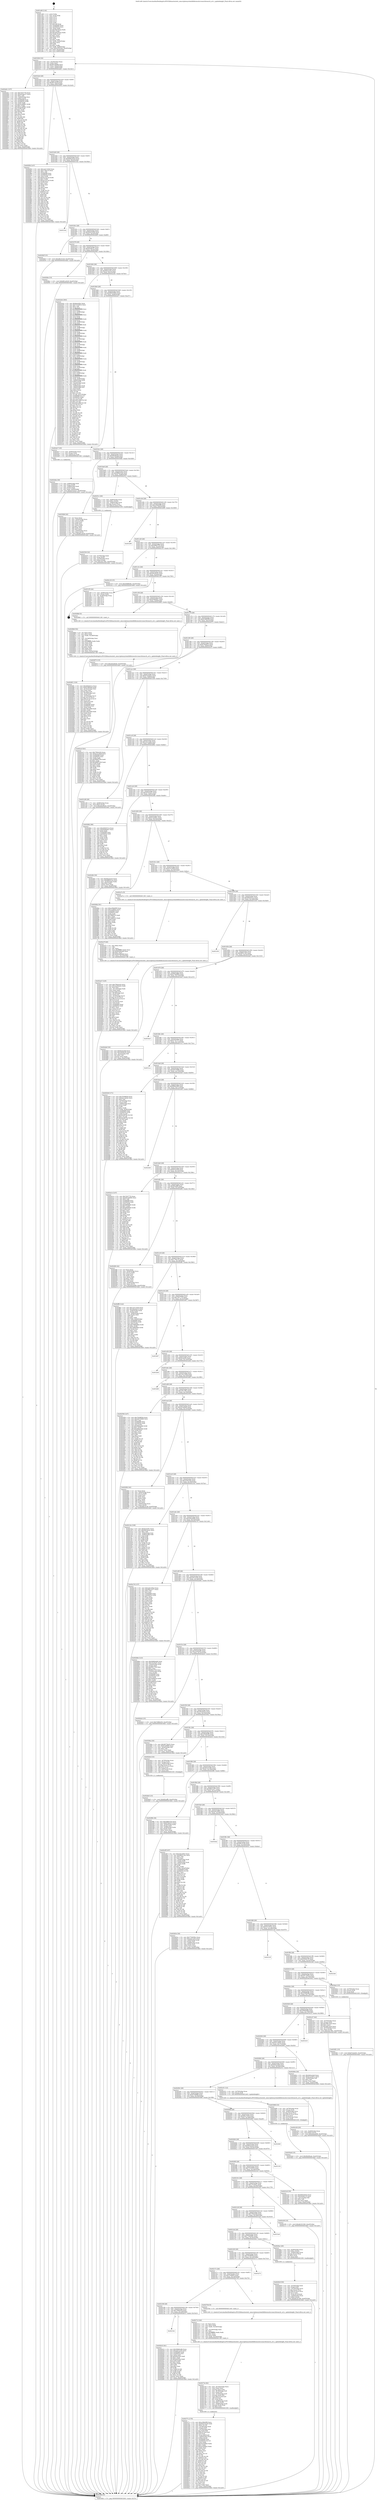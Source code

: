digraph "0x401a90" {
  label = "0x401a90 (/mnt/c/Users/mathe/Desktop/tcc/POCII/binaries/extr_emscriptensystemliblibcmuslsrcsearchtsearch_avl.c_updateheight_Final-ollvm.out::main(0))"
  labelloc = "t"
  node[shape=record]

  Entry [label="",width=0.3,height=0.3,shape=circle,fillcolor=black,style=filled]
  "0x401b04" [label="{
     0x401b04 [32]\l
     | [instrs]\l
     &nbsp;&nbsp;0x401b04 \<+6\>: mov -0xa0(%rbp),%eax\l
     &nbsp;&nbsp;0x401b0a \<+2\>: mov %eax,%ecx\l
     &nbsp;&nbsp;0x401b0c \<+6\>: sub $0x801d0990,%ecx\l
     &nbsp;&nbsp;0x401b12 \<+6\>: mov %eax,-0xb4(%rbp)\l
     &nbsp;&nbsp;0x401b18 \<+6\>: mov %ecx,-0xb8(%rbp)\l
     &nbsp;&nbsp;0x401b1e \<+6\>: je 0000000000402eb1 \<main+0x1421\>\l
  }"]
  "0x402eb1" [label="{
     0x402eb1 [157]\l
     | [instrs]\l
     &nbsp;&nbsp;0x402eb1 \<+5\>: mov $0x7d27776,%eax\l
     &nbsp;&nbsp;0x402eb6 \<+5\>: mov $0x93c6fc37,%ecx\l
     &nbsp;&nbsp;0x402ebb \<+2\>: mov $0x1,%dl\l
     &nbsp;&nbsp;0x402ebd \<+4\>: mov -0x40(%rbp),%rsi\l
     &nbsp;&nbsp;0x402ec1 \<+6\>: movl $0x0,(%rsi)\l
     &nbsp;&nbsp;0x402ec7 \<+7\>: mov 0x406068,%edi\l
     &nbsp;&nbsp;0x402ece \<+8\>: mov 0x406054,%r8d\l
     &nbsp;&nbsp;0x402ed6 \<+3\>: mov %edi,%r9d\l
     &nbsp;&nbsp;0x402ed9 \<+7\>: sub $0x2cadf981,%r9d\l
     &nbsp;&nbsp;0x402ee0 \<+4\>: sub $0x1,%r9d\l
     &nbsp;&nbsp;0x402ee4 \<+7\>: add $0x2cadf981,%r9d\l
     &nbsp;&nbsp;0x402eeb \<+4\>: imul %r9d,%edi\l
     &nbsp;&nbsp;0x402eef \<+3\>: and $0x1,%edi\l
     &nbsp;&nbsp;0x402ef2 \<+3\>: cmp $0x0,%edi\l
     &nbsp;&nbsp;0x402ef5 \<+4\>: sete %r10b\l
     &nbsp;&nbsp;0x402ef9 \<+4\>: cmp $0xa,%r8d\l
     &nbsp;&nbsp;0x402efd \<+4\>: setl %r11b\l
     &nbsp;&nbsp;0x402f01 \<+3\>: mov %r10b,%bl\l
     &nbsp;&nbsp;0x402f04 \<+3\>: xor $0xff,%bl\l
     &nbsp;&nbsp;0x402f07 \<+3\>: mov %r11b,%r14b\l
     &nbsp;&nbsp;0x402f0a \<+4\>: xor $0xff,%r14b\l
     &nbsp;&nbsp;0x402f0e \<+3\>: xor $0x0,%dl\l
     &nbsp;&nbsp;0x402f11 \<+3\>: mov %bl,%r15b\l
     &nbsp;&nbsp;0x402f14 \<+4\>: and $0x0,%r15b\l
     &nbsp;&nbsp;0x402f18 \<+3\>: and %dl,%r10b\l
     &nbsp;&nbsp;0x402f1b \<+3\>: mov %r14b,%r12b\l
     &nbsp;&nbsp;0x402f1e \<+4\>: and $0x0,%r12b\l
     &nbsp;&nbsp;0x402f22 \<+3\>: and %dl,%r11b\l
     &nbsp;&nbsp;0x402f25 \<+3\>: or %r10b,%r15b\l
     &nbsp;&nbsp;0x402f28 \<+3\>: or %r11b,%r12b\l
     &nbsp;&nbsp;0x402f2b \<+3\>: xor %r12b,%r15b\l
     &nbsp;&nbsp;0x402f2e \<+3\>: or %r14b,%bl\l
     &nbsp;&nbsp;0x402f31 \<+3\>: xor $0xff,%bl\l
     &nbsp;&nbsp;0x402f34 \<+3\>: or $0x0,%dl\l
     &nbsp;&nbsp;0x402f37 \<+2\>: and %dl,%bl\l
     &nbsp;&nbsp;0x402f39 \<+3\>: or %bl,%r15b\l
     &nbsp;&nbsp;0x402f3c \<+4\>: test $0x1,%r15b\l
     &nbsp;&nbsp;0x402f40 \<+3\>: cmovne %ecx,%eax\l
     &nbsp;&nbsp;0x402f43 \<+6\>: mov %eax,-0xa0(%rbp)\l
     &nbsp;&nbsp;0x402f49 \<+5\>: jmp 00000000004034b4 \<main+0x1a24\>\l
  }"]
  "0x401b24" [label="{
     0x401b24 [28]\l
     | [instrs]\l
     &nbsp;&nbsp;0x401b24 \<+5\>: jmp 0000000000401b29 \<main+0x99\>\l
     &nbsp;&nbsp;0x401b29 \<+6\>: mov -0xb4(%rbp),%eax\l
     &nbsp;&nbsp;0x401b2f \<+5\>: sub $0x881a022f,%eax\l
     &nbsp;&nbsp;0x401b34 \<+6\>: mov %eax,-0xbc(%rbp)\l
     &nbsp;&nbsp;0x401b3a \<+6\>: je 0000000000402f5d \<main+0x14cd\>\l
  }"]
  Exit [label="",width=0.3,height=0.3,shape=circle,fillcolor=black,style=filled,peripheries=2]
  "0x402f5d" [label="{
     0x402f5d [147]\l
     | [instrs]\l
     &nbsp;&nbsp;0x402f5d \<+5\>: mov $0x1421320d,%eax\l
     &nbsp;&nbsp;0x402f62 \<+5\>: mov $0x778ec10,%ecx\l
     &nbsp;&nbsp;0x402f67 \<+2\>: mov $0x1,%dl\l
     &nbsp;&nbsp;0x402f69 \<+7\>: mov 0x406068,%esi\l
     &nbsp;&nbsp;0x402f70 \<+7\>: mov 0x406054,%edi\l
     &nbsp;&nbsp;0x402f77 \<+3\>: mov %esi,%r8d\l
     &nbsp;&nbsp;0x402f7a \<+7\>: add $0x4a1e21a0,%r8d\l
     &nbsp;&nbsp;0x402f81 \<+4\>: sub $0x1,%r8d\l
     &nbsp;&nbsp;0x402f85 \<+7\>: sub $0x4a1e21a0,%r8d\l
     &nbsp;&nbsp;0x402f8c \<+4\>: imul %r8d,%esi\l
     &nbsp;&nbsp;0x402f90 \<+3\>: and $0x1,%esi\l
     &nbsp;&nbsp;0x402f93 \<+3\>: cmp $0x0,%esi\l
     &nbsp;&nbsp;0x402f96 \<+4\>: sete %r9b\l
     &nbsp;&nbsp;0x402f9a \<+3\>: cmp $0xa,%edi\l
     &nbsp;&nbsp;0x402f9d \<+4\>: setl %r10b\l
     &nbsp;&nbsp;0x402fa1 \<+3\>: mov %r9b,%r11b\l
     &nbsp;&nbsp;0x402fa4 \<+4\>: xor $0xff,%r11b\l
     &nbsp;&nbsp;0x402fa8 \<+3\>: mov %r10b,%bl\l
     &nbsp;&nbsp;0x402fab \<+3\>: xor $0xff,%bl\l
     &nbsp;&nbsp;0x402fae \<+3\>: xor $0x0,%dl\l
     &nbsp;&nbsp;0x402fb1 \<+3\>: mov %r11b,%r14b\l
     &nbsp;&nbsp;0x402fb4 \<+4\>: and $0x0,%r14b\l
     &nbsp;&nbsp;0x402fb8 \<+3\>: and %dl,%r9b\l
     &nbsp;&nbsp;0x402fbb \<+3\>: mov %bl,%r15b\l
     &nbsp;&nbsp;0x402fbe \<+4\>: and $0x0,%r15b\l
     &nbsp;&nbsp;0x402fc2 \<+3\>: and %dl,%r10b\l
     &nbsp;&nbsp;0x402fc5 \<+3\>: or %r9b,%r14b\l
     &nbsp;&nbsp;0x402fc8 \<+3\>: or %r10b,%r15b\l
     &nbsp;&nbsp;0x402fcb \<+3\>: xor %r15b,%r14b\l
     &nbsp;&nbsp;0x402fce \<+3\>: or %bl,%r11b\l
     &nbsp;&nbsp;0x402fd1 \<+4\>: xor $0xff,%r11b\l
     &nbsp;&nbsp;0x402fd5 \<+3\>: or $0x0,%dl\l
     &nbsp;&nbsp;0x402fd8 \<+3\>: and %dl,%r11b\l
     &nbsp;&nbsp;0x402fdb \<+3\>: or %r11b,%r14b\l
     &nbsp;&nbsp;0x402fde \<+4\>: test $0x1,%r14b\l
     &nbsp;&nbsp;0x402fe2 \<+3\>: cmovne %ecx,%eax\l
     &nbsp;&nbsp;0x402fe5 \<+6\>: mov %eax,-0xa0(%rbp)\l
     &nbsp;&nbsp;0x402feb \<+5\>: jmp 00000000004034b4 \<main+0x1a24\>\l
  }"]
  "0x401b40" [label="{
     0x401b40 [28]\l
     | [instrs]\l
     &nbsp;&nbsp;0x401b40 \<+5\>: jmp 0000000000401b45 \<main+0xb5\>\l
     &nbsp;&nbsp;0x401b45 \<+6\>: mov -0xb4(%rbp),%eax\l
     &nbsp;&nbsp;0x401b4b \<+5\>: sub $0x8dd22019,%eax\l
     &nbsp;&nbsp;0x401b50 \<+6\>: mov %eax,-0xc0(%rbp)\l
     &nbsp;&nbsp;0x401b56 \<+6\>: je 000000000040316a \<main+0x16da\>\l
  }"]
  "0x4030f1" [label="{
     0x4030f1 [15]\l
     | [instrs]\l
     &nbsp;&nbsp;0x4030f1 \<+10\>: movl $0xb7e2ed23,-0xa0(%rbp)\l
     &nbsp;&nbsp;0x4030fb \<+5\>: jmp 00000000004034b4 \<main+0x1a24\>\l
  }"]
  "0x40316a" [label="{
     0x40316a\l
  }", style=dashed]
  "0x401b5c" [label="{
     0x401b5c [28]\l
     | [instrs]\l
     &nbsp;&nbsp;0x401b5c \<+5\>: jmp 0000000000401b61 \<main+0xd1\>\l
     &nbsp;&nbsp;0x401b61 \<+6\>: mov -0xb4(%rbp),%eax\l
     &nbsp;&nbsp;0x401b67 \<+5\>: sub $0x8ed19c48,%eax\l
     &nbsp;&nbsp;0x401b6c \<+6\>: mov %eax,-0xc4(%rbp)\l
     &nbsp;&nbsp;0x401b72 \<+6\>: je 000000000040282f \<main+0xd9f\>\l
  }"]
  "0x4030a9" [label="{
     0x4030a9 [15]\l
     | [instrs]\l
     &nbsp;&nbsp;0x4030a9 \<+10\>: movl $0x9b26faab,-0xa0(%rbp)\l
     &nbsp;&nbsp;0x4030b3 \<+5\>: jmp 00000000004034b4 \<main+0x1a24\>\l
  }"]
  "0x40282f" [label="{
     0x40282f [15]\l
     | [instrs]\l
     &nbsp;&nbsp;0x40282f \<+10\>: movl $0x4fb101e8,-0xa0(%rbp)\l
     &nbsp;&nbsp;0x402839 \<+5\>: jmp 00000000004034b4 \<main+0x1a24\>\l
  }"]
  "0x401b78" [label="{
     0x401b78 [28]\l
     | [instrs]\l
     &nbsp;&nbsp;0x401b78 \<+5\>: jmp 0000000000401b7d \<main+0xed\>\l
     &nbsp;&nbsp;0x401b7d \<+6\>: mov -0xb4(%rbp),%eax\l
     &nbsp;&nbsp;0x401b83 \<+5\>: sub $0x93c6fc37,%eax\l
     &nbsp;&nbsp;0x401b88 \<+6\>: mov %eax,-0xc8(%rbp)\l
     &nbsp;&nbsp;0x401b8e \<+6\>: je 0000000000402f4e \<main+0x14be\>\l
  }"]
  "0x402de5" [label="{
     0x402de5 [15]\l
     | [instrs]\l
     &nbsp;&nbsp;0x402de5 \<+10\>: movl $0x6b2aff8,-0xa0(%rbp)\l
     &nbsp;&nbsp;0x402def \<+5\>: jmp 00000000004034b4 \<main+0x1a24\>\l
  }"]
  "0x402f4e" [label="{
     0x402f4e [15]\l
     | [instrs]\l
     &nbsp;&nbsp;0x402f4e \<+10\>: movl $0x881a022f,-0xa0(%rbp)\l
     &nbsp;&nbsp;0x402f58 \<+5\>: jmp 00000000004034b4 \<main+0x1a24\>\l
  }"]
  "0x401b94" [label="{
     0x401b94 [28]\l
     | [instrs]\l
     &nbsp;&nbsp;0x401b94 \<+5\>: jmp 0000000000401b99 \<main+0x109\>\l
     &nbsp;&nbsp;0x401b99 \<+6\>: mov -0xb4(%rbp),%eax\l
     &nbsp;&nbsp;0x401b9f \<+5\>: sub $0x942c4c4c,%eax\l
     &nbsp;&nbsp;0x401ba4 \<+6\>: mov %eax,-0xcc(%rbp)\l
     &nbsp;&nbsp;0x401baa \<+6\>: je 0000000000402244 \<main+0x7b4\>\l
  }"]
  "0x402c5d" [label="{
     0x402c5d [25]\l
     | [instrs]\l
     &nbsp;&nbsp;0x402c5d \<+4\>: mov -0x48(%rbp),%rax\l
     &nbsp;&nbsp;0x402c61 \<+6\>: movl $0x0,(%rax)\l
     &nbsp;&nbsp;0x402c67 \<+10\>: movl $0x2d2aae66,-0xa0(%rbp)\l
     &nbsp;&nbsp;0x402c71 \<+5\>: jmp 00000000004034b4 \<main+0x1a24\>\l
  }"]
  "0x402244" [label="{
     0x402244 [393]\l
     | [instrs]\l
     &nbsp;&nbsp;0x402244 \<+5\>: mov $0xbea429c,%eax\l
     &nbsp;&nbsp;0x402249 \<+5\>: mov $0x73335f10,%ecx\l
     &nbsp;&nbsp;0x40224e \<+2\>: mov $0x1,%dl\l
     &nbsp;&nbsp;0x402250 \<+3\>: mov %rsp,%rsi\l
     &nbsp;&nbsp;0x402253 \<+4\>: add $0xfffffffffffffff0,%rsi\l
     &nbsp;&nbsp;0x402257 \<+3\>: mov %rsi,%rsp\l
     &nbsp;&nbsp;0x40225a \<+7\>: mov %rsi,-0x98(%rbp)\l
     &nbsp;&nbsp;0x402261 \<+3\>: mov %rsp,%rsi\l
     &nbsp;&nbsp;0x402264 \<+4\>: add $0xfffffffffffffff0,%rsi\l
     &nbsp;&nbsp;0x402268 \<+3\>: mov %rsi,%rsp\l
     &nbsp;&nbsp;0x40226b \<+3\>: mov %rsp,%rdi\l
     &nbsp;&nbsp;0x40226e \<+4\>: add $0xfffffffffffffff0,%rdi\l
     &nbsp;&nbsp;0x402272 \<+3\>: mov %rdi,%rsp\l
     &nbsp;&nbsp;0x402275 \<+7\>: mov %rdi,-0x90(%rbp)\l
     &nbsp;&nbsp;0x40227c \<+3\>: mov %rsp,%rdi\l
     &nbsp;&nbsp;0x40227f \<+4\>: add $0xfffffffffffffff0,%rdi\l
     &nbsp;&nbsp;0x402283 \<+3\>: mov %rdi,%rsp\l
     &nbsp;&nbsp;0x402286 \<+7\>: mov %rdi,-0x88(%rbp)\l
     &nbsp;&nbsp;0x40228d \<+3\>: mov %rsp,%rdi\l
     &nbsp;&nbsp;0x402290 \<+4\>: add $0xfffffffffffffff0,%rdi\l
     &nbsp;&nbsp;0x402294 \<+3\>: mov %rdi,%rsp\l
     &nbsp;&nbsp;0x402297 \<+4\>: mov %rdi,-0x80(%rbp)\l
     &nbsp;&nbsp;0x40229b \<+3\>: mov %rsp,%rdi\l
     &nbsp;&nbsp;0x40229e \<+4\>: add $0xfffffffffffffff0,%rdi\l
     &nbsp;&nbsp;0x4022a2 \<+3\>: mov %rdi,%rsp\l
     &nbsp;&nbsp;0x4022a5 \<+4\>: mov %rdi,-0x78(%rbp)\l
     &nbsp;&nbsp;0x4022a9 \<+3\>: mov %rsp,%rdi\l
     &nbsp;&nbsp;0x4022ac \<+4\>: add $0xfffffffffffffff0,%rdi\l
     &nbsp;&nbsp;0x4022b0 \<+3\>: mov %rdi,%rsp\l
     &nbsp;&nbsp;0x4022b3 \<+4\>: mov %rdi,-0x70(%rbp)\l
     &nbsp;&nbsp;0x4022b7 \<+3\>: mov %rsp,%rdi\l
     &nbsp;&nbsp;0x4022ba \<+4\>: add $0xfffffffffffffff0,%rdi\l
     &nbsp;&nbsp;0x4022be \<+3\>: mov %rdi,%rsp\l
     &nbsp;&nbsp;0x4022c1 \<+4\>: mov %rdi,-0x68(%rbp)\l
     &nbsp;&nbsp;0x4022c5 \<+3\>: mov %rsp,%rdi\l
     &nbsp;&nbsp;0x4022c8 \<+4\>: add $0xfffffffffffffff0,%rdi\l
     &nbsp;&nbsp;0x4022cc \<+3\>: mov %rdi,%rsp\l
     &nbsp;&nbsp;0x4022cf \<+4\>: mov %rdi,-0x60(%rbp)\l
     &nbsp;&nbsp;0x4022d3 \<+3\>: mov %rsp,%rdi\l
     &nbsp;&nbsp;0x4022d6 \<+4\>: add $0xfffffffffffffff0,%rdi\l
     &nbsp;&nbsp;0x4022da \<+3\>: mov %rdi,%rsp\l
     &nbsp;&nbsp;0x4022dd \<+4\>: mov %rdi,-0x58(%rbp)\l
     &nbsp;&nbsp;0x4022e1 \<+3\>: mov %rsp,%rdi\l
     &nbsp;&nbsp;0x4022e4 \<+4\>: add $0xfffffffffffffff0,%rdi\l
     &nbsp;&nbsp;0x4022e8 \<+3\>: mov %rdi,%rsp\l
     &nbsp;&nbsp;0x4022eb \<+4\>: mov %rdi,-0x50(%rbp)\l
     &nbsp;&nbsp;0x4022ef \<+3\>: mov %rsp,%rdi\l
     &nbsp;&nbsp;0x4022f2 \<+4\>: add $0xfffffffffffffff0,%rdi\l
     &nbsp;&nbsp;0x4022f6 \<+3\>: mov %rdi,%rsp\l
     &nbsp;&nbsp;0x4022f9 \<+4\>: mov %rdi,-0x48(%rbp)\l
     &nbsp;&nbsp;0x4022fd \<+3\>: mov %rsp,%rdi\l
     &nbsp;&nbsp;0x402300 \<+4\>: add $0xfffffffffffffff0,%rdi\l
     &nbsp;&nbsp;0x402304 \<+3\>: mov %rdi,%rsp\l
     &nbsp;&nbsp;0x402307 \<+4\>: mov %rdi,-0x40(%rbp)\l
     &nbsp;&nbsp;0x40230b \<+7\>: mov -0x98(%rbp),%rdi\l
     &nbsp;&nbsp;0x402312 \<+6\>: movl $0x0,(%rdi)\l
     &nbsp;&nbsp;0x402318 \<+7\>: mov -0xa4(%rbp),%r8d\l
     &nbsp;&nbsp;0x40231f \<+3\>: mov %r8d,(%rsi)\l
     &nbsp;&nbsp;0x402322 \<+7\>: mov -0x90(%rbp),%rdi\l
     &nbsp;&nbsp;0x402329 \<+7\>: mov -0xb0(%rbp),%r9\l
     &nbsp;&nbsp;0x402330 \<+3\>: mov %r9,(%rdi)\l
     &nbsp;&nbsp;0x402333 \<+3\>: cmpl $0x2,(%rsi)\l
     &nbsp;&nbsp;0x402336 \<+4\>: setne %r10b\l
     &nbsp;&nbsp;0x40233a \<+4\>: and $0x1,%r10b\l
     &nbsp;&nbsp;0x40233e \<+4\>: mov %r10b,-0x31(%rbp)\l
     &nbsp;&nbsp;0x402342 \<+8\>: mov 0x406068,%r11d\l
     &nbsp;&nbsp;0x40234a \<+7\>: mov 0x406054,%ebx\l
     &nbsp;&nbsp;0x402351 \<+3\>: mov %r11d,%r14d\l
     &nbsp;&nbsp;0x402354 \<+7\>: add $0x2281cd8d,%r14d\l
     &nbsp;&nbsp;0x40235b \<+4\>: sub $0x1,%r14d\l
     &nbsp;&nbsp;0x40235f \<+7\>: sub $0x2281cd8d,%r14d\l
     &nbsp;&nbsp;0x402366 \<+4\>: imul %r14d,%r11d\l
     &nbsp;&nbsp;0x40236a \<+4\>: and $0x1,%r11d\l
     &nbsp;&nbsp;0x40236e \<+4\>: cmp $0x0,%r11d\l
     &nbsp;&nbsp;0x402372 \<+4\>: sete %r10b\l
     &nbsp;&nbsp;0x402376 \<+3\>: cmp $0xa,%ebx\l
     &nbsp;&nbsp;0x402379 \<+4\>: setl %r15b\l
     &nbsp;&nbsp;0x40237d \<+3\>: mov %r10b,%r12b\l
     &nbsp;&nbsp;0x402380 \<+4\>: xor $0xff,%r12b\l
     &nbsp;&nbsp;0x402384 \<+3\>: mov %r15b,%r13b\l
     &nbsp;&nbsp;0x402387 \<+4\>: xor $0xff,%r13b\l
     &nbsp;&nbsp;0x40238b \<+3\>: xor $0x0,%dl\l
     &nbsp;&nbsp;0x40238e \<+3\>: mov %r12b,%sil\l
     &nbsp;&nbsp;0x402391 \<+4\>: and $0x0,%sil\l
     &nbsp;&nbsp;0x402395 \<+3\>: and %dl,%r10b\l
     &nbsp;&nbsp;0x402398 \<+3\>: mov %r13b,%dil\l
     &nbsp;&nbsp;0x40239b \<+4\>: and $0x0,%dil\l
     &nbsp;&nbsp;0x40239f \<+3\>: and %dl,%r15b\l
     &nbsp;&nbsp;0x4023a2 \<+3\>: or %r10b,%sil\l
     &nbsp;&nbsp;0x4023a5 \<+3\>: or %r15b,%dil\l
     &nbsp;&nbsp;0x4023a8 \<+3\>: xor %dil,%sil\l
     &nbsp;&nbsp;0x4023ab \<+3\>: or %r13b,%r12b\l
     &nbsp;&nbsp;0x4023ae \<+4\>: xor $0xff,%r12b\l
     &nbsp;&nbsp;0x4023b2 \<+3\>: or $0x0,%dl\l
     &nbsp;&nbsp;0x4023b5 \<+3\>: and %dl,%r12b\l
     &nbsp;&nbsp;0x4023b8 \<+3\>: or %r12b,%sil\l
     &nbsp;&nbsp;0x4023bb \<+4\>: test $0x1,%sil\l
     &nbsp;&nbsp;0x4023bf \<+3\>: cmovne %ecx,%eax\l
     &nbsp;&nbsp;0x4023c2 \<+6\>: mov %eax,-0xa0(%rbp)\l
     &nbsp;&nbsp;0x4023c8 \<+5\>: jmp 00000000004034b4 \<main+0x1a24\>\l
  }"]
  "0x401bb0" [label="{
     0x401bb0 [28]\l
     | [instrs]\l
     &nbsp;&nbsp;0x401bb0 \<+5\>: jmp 0000000000401bb5 \<main+0x125\>\l
     &nbsp;&nbsp;0x401bb5 \<+6\>: mov -0xb4(%rbp),%eax\l
     &nbsp;&nbsp;0x401bbb \<+5\>: sub $0x96553834,%eax\l
     &nbsp;&nbsp;0x401bc0 \<+6\>: mov %eax,-0xd0(%rbp)\l
     &nbsp;&nbsp;0x401bc6 \<+6\>: je 00000000004024c7 \<main+0xa37\>\l
  }"]
  "0x4021b4" [label="{
     0x4021b4\l
  }", style=dashed]
  "0x4024c7" [label="{
     0x4024c7 [19]\l
     | [instrs]\l
     &nbsp;&nbsp;0x4024c7 \<+7\>: mov -0x90(%rbp),%rax\l
     &nbsp;&nbsp;0x4024ce \<+3\>: mov (%rax),%rax\l
     &nbsp;&nbsp;0x4024d1 \<+4\>: mov 0x8(%rax),%rdi\l
     &nbsp;&nbsp;0x4024d5 \<+5\>: call 0000000000401060 \<atoi@plt\>\l
     | [calls]\l
     &nbsp;&nbsp;0x401060 \{1\} (unknown)\l
  }"]
  "0x401bcc" [label="{
     0x401bcc [28]\l
     | [instrs]\l
     &nbsp;&nbsp;0x401bcc \<+5\>: jmp 0000000000401bd1 \<main+0x141\>\l
     &nbsp;&nbsp;0x401bd1 \<+6\>: mov -0xb4(%rbp),%eax\l
     &nbsp;&nbsp;0x401bd7 \<+5\>: sub $0x9b26faab,%eax\l
     &nbsp;&nbsp;0x401bdc \<+6\>: mov %eax,-0xd4(%rbp)\l
     &nbsp;&nbsp;0x401be2 \<+6\>: je 00000000004030b8 \<main+0x1628\>\l
  }"]
  "0x402b33" [label="{
     0x402b33 [91]\l
     | [instrs]\l
     &nbsp;&nbsp;0x402b33 \<+5\>: mov $0x5d664edb,%eax\l
     &nbsp;&nbsp;0x402b38 \<+5\>: mov $0x2e07ac05,%ecx\l
     &nbsp;&nbsp;0x402b3d \<+7\>: mov 0x406068,%edx\l
     &nbsp;&nbsp;0x402b44 \<+7\>: mov 0x406054,%esi\l
     &nbsp;&nbsp;0x402b4b \<+2\>: mov %edx,%edi\l
     &nbsp;&nbsp;0x402b4d \<+6\>: add $0xe0cb3ea,%edi\l
     &nbsp;&nbsp;0x402b53 \<+3\>: sub $0x1,%edi\l
     &nbsp;&nbsp;0x402b56 \<+6\>: sub $0xe0cb3ea,%edi\l
     &nbsp;&nbsp;0x402b5c \<+3\>: imul %edi,%edx\l
     &nbsp;&nbsp;0x402b5f \<+3\>: and $0x1,%edx\l
     &nbsp;&nbsp;0x402b62 \<+3\>: cmp $0x0,%edx\l
     &nbsp;&nbsp;0x402b65 \<+4\>: sete %r8b\l
     &nbsp;&nbsp;0x402b69 \<+3\>: cmp $0xa,%esi\l
     &nbsp;&nbsp;0x402b6c \<+4\>: setl %r9b\l
     &nbsp;&nbsp;0x402b70 \<+3\>: mov %r8b,%r10b\l
     &nbsp;&nbsp;0x402b73 \<+3\>: and %r9b,%r10b\l
     &nbsp;&nbsp;0x402b76 \<+3\>: xor %r9b,%r8b\l
     &nbsp;&nbsp;0x402b79 \<+3\>: or %r8b,%r10b\l
     &nbsp;&nbsp;0x402b7c \<+4\>: test $0x1,%r10b\l
     &nbsp;&nbsp;0x402b80 \<+3\>: cmovne %ecx,%eax\l
     &nbsp;&nbsp;0x402b83 \<+6\>: mov %eax,-0xa0(%rbp)\l
     &nbsp;&nbsp;0x402b89 \<+5\>: jmp 00000000004034b4 \<main+0x1a24\>\l
  }"]
  "0x4030b8" [label="{
     0x4030b8 [42]\l
     | [instrs]\l
     &nbsp;&nbsp;0x4030b8 \<+2\>: xor %eax,%eax\l
     &nbsp;&nbsp;0x4030ba \<+4\>: mov -0x40(%rbp),%rcx\l
     &nbsp;&nbsp;0x4030be \<+2\>: mov (%rcx),%edx\l
     &nbsp;&nbsp;0x4030c0 \<+2\>: mov %eax,%esi\l
     &nbsp;&nbsp;0x4030c2 \<+2\>: sub %edx,%esi\l
     &nbsp;&nbsp;0x4030c4 \<+2\>: mov %eax,%edx\l
     &nbsp;&nbsp;0x4030c6 \<+3\>: sub $0x1,%edx\l
     &nbsp;&nbsp;0x4030c9 \<+2\>: add %edx,%esi\l
     &nbsp;&nbsp;0x4030cb \<+2\>: sub %esi,%eax\l
     &nbsp;&nbsp;0x4030cd \<+4\>: mov -0x40(%rbp),%rcx\l
     &nbsp;&nbsp;0x4030d1 \<+2\>: mov %eax,(%rcx)\l
     &nbsp;&nbsp;0x4030d3 \<+10\>: movl $0x881a022f,-0xa0(%rbp)\l
     &nbsp;&nbsp;0x4030dd \<+5\>: jmp 00000000004034b4 \<main+0x1a24\>\l
  }"]
  "0x401be8" [label="{
     0x401be8 [28]\l
     | [instrs]\l
     &nbsp;&nbsp;0x401be8 \<+5\>: jmp 0000000000401bed \<main+0x15d\>\l
     &nbsp;&nbsp;0x401bed \<+6\>: mov -0xb4(%rbp),%eax\l
     &nbsp;&nbsp;0x401bf3 \<+5\>: sub $0x9f60414e,%eax\l
     &nbsp;&nbsp;0x401bf8 \<+6\>: mov %eax,-0xd8(%rbp)\l
     &nbsp;&nbsp;0x401bfe \<+6\>: je 000000000040251c \<main+0xa8c\>\l
  }"]
  "0x402aa7" [label="{
     0x402aa7 [125]\l
     | [instrs]\l
     &nbsp;&nbsp;0x402aa7 \<+5\>: mov $0x75fe2430,%ecx\l
     &nbsp;&nbsp;0x402aac \<+5\>: mov $0x32a64a62,%edx\l
     &nbsp;&nbsp;0x402ab1 \<+2\>: xor %esi,%esi\l
     &nbsp;&nbsp;0x402ab3 \<+6\>: mov -0x1c0(%rbp),%edi\l
     &nbsp;&nbsp;0x402ab9 \<+3\>: imul %eax,%edi\l
     &nbsp;&nbsp;0x402abc \<+3\>: movslq %edi,%r8\l
     &nbsp;&nbsp;0x402abf \<+4\>: mov -0x78(%rbp),%r9\l
     &nbsp;&nbsp;0x402ac3 \<+3\>: mov (%r9),%r9\l
     &nbsp;&nbsp;0x402ac6 \<+4\>: mov -0x70(%rbp),%r10\l
     &nbsp;&nbsp;0x402aca \<+3\>: movslq (%r10),%r10\l
     &nbsp;&nbsp;0x402acd \<+4\>: imul $0x18,%r10,%r10\l
     &nbsp;&nbsp;0x402ad1 \<+3\>: add %r10,%r9\l
     &nbsp;&nbsp;0x402ad4 \<+4\>: mov 0x10(%r9),%r9\l
     &nbsp;&nbsp;0x402ad8 \<+3\>: mov %r8,(%r9)\l
     &nbsp;&nbsp;0x402adb \<+7\>: mov 0x406068,%eax\l
     &nbsp;&nbsp;0x402ae2 \<+7\>: mov 0x406054,%edi\l
     &nbsp;&nbsp;0x402ae9 \<+3\>: sub $0x1,%esi\l
     &nbsp;&nbsp;0x402aec \<+3\>: mov %eax,%r11d\l
     &nbsp;&nbsp;0x402aef \<+3\>: add %esi,%r11d\l
     &nbsp;&nbsp;0x402af2 \<+4\>: imul %r11d,%eax\l
     &nbsp;&nbsp;0x402af6 \<+3\>: and $0x1,%eax\l
     &nbsp;&nbsp;0x402af9 \<+3\>: cmp $0x0,%eax\l
     &nbsp;&nbsp;0x402afc \<+3\>: sete %bl\l
     &nbsp;&nbsp;0x402aff \<+3\>: cmp $0xa,%edi\l
     &nbsp;&nbsp;0x402b02 \<+4\>: setl %r14b\l
     &nbsp;&nbsp;0x402b06 \<+3\>: mov %bl,%r15b\l
     &nbsp;&nbsp;0x402b09 \<+3\>: and %r14b,%r15b\l
     &nbsp;&nbsp;0x402b0c \<+3\>: xor %r14b,%bl\l
     &nbsp;&nbsp;0x402b0f \<+3\>: or %bl,%r15b\l
     &nbsp;&nbsp;0x402b12 \<+4\>: test $0x1,%r15b\l
     &nbsp;&nbsp;0x402b16 \<+3\>: cmovne %edx,%ecx\l
     &nbsp;&nbsp;0x402b19 \<+6\>: mov %ecx,-0xa0(%rbp)\l
     &nbsp;&nbsp;0x402b1f \<+5\>: jmp 00000000004034b4 \<main+0x1a24\>\l
  }"]
  "0x40251c" [label="{
     0x40251c [26]\l
     | [instrs]\l
     &nbsp;&nbsp;0x40251c \<+4\>: mov -0x80(%rbp),%rax\l
     &nbsp;&nbsp;0x402520 \<+6\>: movl $0x1,(%rax)\l
     &nbsp;&nbsp;0x402526 \<+4\>: mov -0x80(%rbp),%rax\l
     &nbsp;&nbsp;0x40252a \<+3\>: movslq (%rax),%rax\l
     &nbsp;&nbsp;0x40252d \<+4\>: imul $0x18,%rax,%rdi\l
     &nbsp;&nbsp;0x402531 \<+5\>: call 0000000000401050 \<malloc@plt\>\l
     | [calls]\l
     &nbsp;&nbsp;0x401050 \{1\} (unknown)\l
  }"]
  "0x401c04" [label="{
     0x401c04 [28]\l
     | [instrs]\l
     &nbsp;&nbsp;0x401c04 \<+5\>: jmp 0000000000401c09 \<main+0x179\>\l
     &nbsp;&nbsp;0x401c09 \<+6\>: mov -0xb4(%rbp),%eax\l
     &nbsp;&nbsp;0x401c0f \<+5\>: sub $0xa36b40f8,%eax\l
     &nbsp;&nbsp;0x401c14 \<+6\>: mov %eax,-0xdc(%rbp)\l
     &nbsp;&nbsp;0x401c1a \<+6\>: je 0000000000403298 \<main+0x1808\>\l
  }"]
  "0x402a7f" [label="{
     0x402a7f [40]\l
     | [instrs]\l
     &nbsp;&nbsp;0x402a7f \<+5\>: mov $0x2,%ecx\l
     &nbsp;&nbsp;0x402a84 \<+1\>: cltd\l
     &nbsp;&nbsp;0x402a85 \<+2\>: idiv %ecx\l
     &nbsp;&nbsp;0x402a87 \<+6\>: imul $0xfffffffe,%edx,%ecx\l
     &nbsp;&nbsp;0x402a8d \<+6\>: sub $0x8cd4ba69,%ecx\l
     &nbsp;&nbsp;0x402a93 \<+3\>: add $0x1,%ecx\l
     &nbsp;&nbsp;0x402a96 \<+6\>: add $0x8cd4ba69,%ecx\l
     &nbsp;&nbsp;0x402a9c \<+6\>: mov %ecx,-0x1c0(%rbp)\l
     &nbsp;&nbsp;0x402aa2 \<+5\>: call 0000000000401160 \<next_i\>\l
     | [calls]\l
     &nbsp;&nbsp;0x401160 \{1\} (/mnt/c/Users/mathe/Desktop/tcc/POCII/binaries/extr_emscriptensystemliblibcmuslsrcsearchtsearch_avl.c_updateheight_Final-ollvm.out::next_i)\l
  }"]
  "0x403298" [label="{
     0x403298\l
  }", style=dashed]
  "0x401c20" [label="{
     0x401c20 [28]\l
     | [instrs]\l
     &nbsp;&nbsp;0x401c20 \<+5\>: jmp 0000000000401c25 \<main+0x195\>\l
     &nbsp;&nbsp;0x401c25 \<+6\>: mov -0xb4(%rbp),%eax\l
     &nbsp;&nbsp;0x401c2b \<+5\>: sub $0xa8f64755,%eax\l
     &nbsp;&nbsp;0x401c30 \<+6\>: mov %eax,-0xe0(%rbp)\l
     &nbsp;&nbsp;0x401c36 \<+6\>: je 0000000000402c18 \<main+0x1188\>\l
  }"]
  "0x4029c9" [label="{
     0x4029c9 [50]\l
     | [instrs]\l
     &nbsp;&nbsp;0x4029c9 \<+4\>: mov -0x78(%rbp),%rdi\l
     &nbsp;&nbsp;0x4029cd \<+3\>: mov (%rdi),%rdi\l
     &nbsp;&nbsp;0x4029d0 \<+4\>: mov -0x70(%rbp),%rcx\l
     &nbsp;&nbsp;0x4029d4 \<+3\>: movslq (%rcx),%rcx\l
     &nbsp;&nbsp;0x4029d7 \<+4\>: imul $0x18,%rcx,%rcx\l
     &nbsp;&nbsp;0x4029db \<+3\>: add %rcx,%rdi\l
     &nbsp;&nbsp;0x4029de \<+4\>: mov %rax,0x10(%rdi)\l
     &nbsp;&nbsp;0x4029e2 \<+4\>: mov -0x50(%rbp),%rax\l
     &nbsp;&nbsp;0x4029e6 \<+6\>: movl $0x0,(%rax)\l
     &nbsp;&nbsp;0x4029ec \<+10\>: movl $0x461913b5,-0xa0(%rbp)\l
     &nbsp;&nbsp;0x4029f6 \<+5\>: jmp 00000000004034b4 \<main+0x1a24\>\l
  }"]
  "0x402c18" [label="{
     0x402c18 [15]\l
     | [instrs]\l
     &nbsp;&nbsp;0x402c18 \<+10\>: movl $0x59df648e,-0xa0(%rbp)\l
     &nbsp;&nbsp;0x402c22 \<+5\>: jmp 00000000004034b4 \<main+0x1a24\>\l
  }"]
  "0x401c3c" [label="{
     0x401c3c [28]\l
     | [instrs]\l
     &nbsp;&nbsp;0x401c3c \<+5\>: jmp 0000000000401c41 \<main+0x1b1\>\l
     &nbsp;&nbsp;0x401c41 \<+6\>: mov -0xb4(%rbp),%eax\l
     &nbsp;&nbsp;0x401c47 \<+5\>: sub $0xa9a39a22,%eax\l
     &nbsp;&nbsp;0x401c4c \<+6\>: mov %eax,-0xe4(%rbp)\l
     &nbsp;&nbsp;0x401c52 \<+6\>: je 00000000004031f5 \<main+0x1765\>\l
  }"]
  "0x4028f1" [label="{
     0x4028f1 [130]\l
     | [instrs]\l
     &nbsp;&nbsp;0x4028f1 \<+5\>: mov $0xd4920312,%ecx\l
     &nbsp;&nbsp;0x4028f6 \<+5\>: mov $0xb18f959d,%edx\l
     &nbsp;&nbsp;0x4028fb \<+6\>: mov -0x1bc(%rbp),%esi\l
     &nbsp;&nbsp;0x402901 \<+3\>: imul %eax,%esi\l
     &nbsp;&nbsp;0x402904 \<+3\>: movslq %esi,%r8\l
     &nbsp;&nbsp;0x402907 \<+4\>: mov -0x78(%rbp),%r9\l
     &nbsp;&nbsp;0x40290b \<+3\>: mov (%r9),%r9\l
     &nbsp;&nbsp;0x40290e \<+4\>: mov -0x70(%rbp),%r10\l
     &nbsp;&nbsp;0x402912 \<+3\>: movslq (%r10),%r10\l
     &nbsp;&nbsp;0x402915 \<+4\>: imul $0x18,%r10,%r10\l
     &nbsp;&nbsp;0x402919 \<+3\>: add %r10,%r9\l
     &nbsp;&nbsp;0x40291c \<+4\>: mov 0x8(%r9),%r9\l
     &nbsp;&nbsp;0x402920 \<+3\>: mov %r8,(%r9)\l
     &nbsp;&nbsp;0x402923 \<+7\>: mov 0x406068,%eax\l
     &nbsp;&nbsp;0x40292a \<+7\>: mov 0x406054,%esi\l
     &nbsp;&nbsp;0x402931 \<+2\>: mov %eax,%edi\l
     &nbsp;&nbsp;0x402933 \<+6\>: sub $0x15bca5b9,%edi\l
     &nbsp;&nbsp;0x402939 \<+3\>: sub $0x1,%edi\l
     &nbsp;&nbsp;0x40293c \<+6\>: add $0x15bca5b9,%edi\l
     &nbsp;&nbsp;0x402942 \<+3\>: imul %edi,%eax\l
     &nbsp;&nbsp;0x402945 \<+3\>: and $0x1,%eax\l
     &nbsp;&nbsp;0x402948 \<+3\>: cmp $0x0,%eax\l
     &nbsp;&nbsp;0x40294b \<+4\>: sete %r11b\l
     &nbsp;&nbsp;0x40294f \<+3\>: cmp $0xa,%esi\l
     &nbsp;&nbsp;0x402952 \<+3\>: setl %bl\l
     &nbsp;&nbsp;0x402955 \<+3\>: mov %r11b,%r14b\l
     &nbsp;&nbsp;0x402958 \<+3\>: and %bl,%r14b\l
     &nbsp;&nbsp;0x40295b \<+3\>: xor %bl,%r11b\l
     &nbsp;&nbsp;0x40295e \<+3\>: or %r11b,%r14b\l
     &nbsp;&nbsp;0x402961 \<+4\>: test $0x1,%r14b\l
     &nbsp;&nbsp;0x402965 \<+3\>: cmovne %edx,%ecx\l
     &nbsp;&nbsp;0x402968 \<+6\>: mov %ecx,-0xa0(%rbp)\l
     &nbsp;&nbsp;0x40296e \<+5\>: jmp 00000000004034b4 \<main+0x1a24\>\l
  }"]
  "0x4031f5" [label="{
     0x4031f5 [24]\l
     | [instrs]\l
     &nbsp;&nbsp;0x4031f5 \<+7\>: mov -0x98(%rbp),%rax\l
     &nbsp;&nbsp;0x4031fc \<+2\>: mov (%rax),%eax\l
     &nbsp;&nbsp;0x4031fe \<+4\>: lea -0x28(%rbp),%rsp\l
     &nbsp;&nbsp;0x403202 \<+1\>: pop %rbx\l
     &nbsp;&nbsp;0x403203 \<+2\>: pop %r12\l
     &nbsp;&nbsp;0x403205 \<+2\>: pop %r13\l
     &nbsp;&nbsp;0x403207 \<+2\>: pop %r14\l
     &nbsp;&nbsp;0x403209 \<+2\>: pop %r15\l
     &nbsp;&nbsp;0x40320b \<+1\>: pop %rbp\l
     &nbsp;&nbsp;0x40320c \<+1\>: ret\l
  }"]
  "0x401c58" [label="{
     0x401c58 [28]\l
     | [instrs]\l
     &nbsp;&nbsp;0x401c58 \<+5\>: jmp 0000000000401c5d \<main+0x1cd\>\l
     &nbsp;&nbsp;0x401c5d \<+6\>: mov -0xb4(%rbp),%eax\l
     &nbsp;&nbsp;0x401c63 \<+5\>: sub $0xb0dbdda7,%eax\l
     &nbsp;&nbsp;0x401c68 \<+6\>: mov %eax,-0xe8(%rbp)\l
     &nbsp;&nbsp;0x401c6e \<+6\>: je 00000000004028b8 \<main+0xe28\>\l
  }"]
  "0x4028bd" [label="{
     0x4028bd [52]\l
     | [instrs]\l
     &nbsp;&nbsp;0x4028bd \<+2\>: xor %ecx,%ecx\l
     &nbsp;&nbsp;0x4028bf \<+5\>: mov $0x2,%edx\l
     &nbsp;&nbsp;0x4028c4 \<+6\>: mov %edx,-0x1b8(%rbp)\l
     &nbsp;&nbsp;0x4028ca \<+1\>: cltd\l
     &nbsp;&nbsp;0x4028cb \<+6\>: mov -0x1b8(%rbp),%esi\l
     &nbsp;&nbsp;0x4028d1 \<+2\>: idiv %esi\l
     &nbsp;&nbsp;0x4028d3 \<+6\>: imul $0xfffffffe,%edx,%edx\l
     &nbsp;&nbsp;0x4028d9 \<+2\>: mov %ecx,%edi\l
     &nbsp;&nbsp;0x4028db \<+2\>: sub %edx,%edi\l
     &nbsp;&nbsp;0x4028dd \<+2\>: mov %ecx,%edx\l
     &nbsp;&nbsp;0x4028df \<+3\>: sub $0x1,%edx\l
     &nbsp;&nbsp;0x4028e2 \<+2\>: add %edx,%edi\l
     &nbsp;&nbsp;0x4028e4 \<+2\>: sub %edi,%ecx\l
     &nbsp;&nbsp;0x4028e6 \<+6\>: mov %ecx,-0x1bc(%rbp)\l
     &nbsp;&nbsp;0x4028ec \<+5\>: call 0000000000401160 \<next_i\>\l
     | [calls]\l
     &nbsp;&nbsp;0x401160 \{1\} (/mnt/c/Users/mathe/Desktop/tcc/POCII/binaries/extr_emscriptensystemliblibcmuslsrcsearchtsearch_avl.c_updateheight_Final-ollvm.out::next_i)\l
  }"]
  "0x4028b8" [label="{
     0x4028b8 [5]\l
     | [instrs]\l
     &nbsp;&nbsp;0x4028b8 \<+5\>: call 0000000000401160 \<next_i\>\l
     | [calls]\l
     &nbsp;&nbsp;0x401160 \{1\} (/mnt/c/Users/mathe/Desktop/tcc/POCII/binaries/extr_emscriptensystemliblibcmuslsrcsearchtsearch_avl.c_updateheight_Final-ollvm.out::next_i)\l
  }"]
  "0x401c74" [label="{
     0x401c74 [28]\l
     | [instrs]\l
     &nbsp;&nbsp;0x401c74 \<+5\>: jmp 0000000000401c79 \<main+0x1e9\>\l
     &nbsp;&nbsp;0x401c79 \<+6\>: mov -0xb4(%rbp),%eax\l
     &nbsp;&nbsp;0x401c7f \<+5\>: sub $0xb18f959d,%eax\l
     &nbsp;&nbsp;0x401c84 \<+6\>: mov %eax,-0xec(%rbp)\l
     &nbsp;&nbsp;0x401c8a \<+6\>: je 0000000000402973 \<main+0xee3\>\l
  }"]
  "0x40277c" [label="{
     0x40277c [179]\l
     | [instrs]\l
     &nbsp;&nbsp;0x40277c \<+5\>: mov $0xa36b40f8,%ecx\l
     &nbsp;&nbsp;0x402781 \<+5\>: mov $0x8ed19c48,%edx\l
     &nbsp;&nbsp;0x402786 \<+3\>: mov $0x1,%r10b\l
     &nbsp;&nbsp;0x402789 \<+4\>: mov -0x78(%rbp),%rdi\l
     &nbsp;&nbsp;0x40278d \<+3\>: mov (%rdi),%rdi\l
     &nbsp;&nbsp;0x402790 \<+4\>: mov -0x70(%rbp),%r8\l
     &nbsp;&nbsp;0x402794 \<+3\>: movslq (%r8),%r8\l
     &nbsp;&nbsp;0x402797 \<+4\>: imul $0x18,%r8,%r8\l
     &nbsp;&nbsp;0x40279b \<+3\>: add %r8,%rdi\l
     &nbsp;&nbsp;0x40279e \<+4\>: mov %rax,0x8(%rdi)\l
     &nbsp;&nbsp;0x4027a2 \<+4\>: mov -0x60(%rbp),%rax\l
     &nbsp;&nbsp;0x4027a6 \<+6\>: movl $0x0,(%rax)\l
     &nbsp;&nbsp;0x4027ac \<+7\>: mov 0x406068,%esi\l
     &nbsp;&nbsp;0x4027b3 \<+8\>: mov 0x406054,%r11d\l
     &nbsp;&nbsp;0x4027bb \<+2\>: mov %esi,%ebx\l
     &nbsp;&nbsp;0x4027bd \<+6\>: add $0x43cb4bb3,%ebx\l
     &nbsp;&nbsp;0x4027c3 \<+3\>: sub $0x1,%ebx\l
     &nbsp;&nbsp;0x4027c6 \<+6\>: sub $0x43cb4bb3,%ebx\l
     &nbsp;&nbsp;0x4027cc \<+3\>: imul %ebx,%esi\l
     &nbsp;&nbsp;0x4027cf \<+3\>: and $0x1,%esi\l
     &nbsp;&nbsp;0x4027d2 \<+3\>: cmp $0x0,%esi\l
     &nbsp;&nbsp;0x4027d5 \<+4\>: sete %r14b\l
     &nbsp;&nbsp;0x4027d9 \<+4\>: cmp $0xa,%r11d\l
     &nbsp;&nbsp;0x4027dd \<+4\>: setl %r15b\l
     &nbsp;&nbsp;0x4027e1 \<+3\>: mov %r14b,%r12b\l
     &nbsp;&nbsp;0x4027e4 \<+4\>: xor $0xff,%r12b\l
     &nbsp;&nbsp;0x4027e8 \<+3\>: mov %r15b,%r13b\l
     &nbsp;&nbsp;0x4027eb \<+4\>: xor $0xff,%r13b\l
     &nbsp;&nbsp;0x4027ef \<+4\>: xor $0x0,%r10b\l
     &nbsp;&nbsp;0x4027f3 \<+3\>: mov %r12b,%al\l
     &nbsp;&nbsp;0x4027f6 \<+2\>: and $0x0,%al\l
     &nbsp;&nbsp;0x4027f8 \<+3\>: and %r10b,%r14b\l
     &nbsp;&nbsp;0x4027fb \<+3\>: mov %r13b,%sil\l
     &nbsp;&nbsp;0x4027fe \<+4\>: and $0x0,%sil\l
     &nbsp;&nbsp;0x402802 \<+3\>: and %r10b,%r15b\l
     &nbsp;&nbsp;0x402805 \<+3\>: or %r14b,%al\l
     &nbsp;&nbsp;0x402808 \<+3\>: or %r15b,%sil\l
     &nbsp;&nbsp;0x40280b \<+3\>: xor %sil,%al\l
     &nbsp;&nbsp;0x40280e \<+3\>: or %r13b,%r12b\l
     &nbsp;&nbsp;0x402811 \<+4\>: xor $0xff,%r12b\l
     &nbsp;&nbsp;0x402815 \<+4\>: or $0x0,%r10b\l
     &nbsp;&nbsp;0x402819 \<+3\>: and %r10b,%r12b\l
     &nbsp;&nbsp;0x40281c \<+3\>: or %r12b,%al\l
     &nbsp;&nbsp;0x40281f \<+2\>: test $0x1,%al\l
     &nbsp;&nbsp;0x402821 \<+3\>: cmovne %edx,%ecx\l
     &nbsp;&nbsp;0x402824 \<+6\>: mov %ecx,-0xa0(%rbp)\l
     &nbsp;&nbsp;0x40282a \<+5\>: jmp 00000000004034b4 \<main+0x1a24\>\l
  }"]
  "0x402973" [label="{
     0x402973 [15]\l
     | [instrs]\l
     &nbsp;&nbsp;0x402973 \<+10\>: movl $0x20ced4a6,-0xa0(%rbp)\l
     &nbsp;&nbsp;0x40297d \<+5\>: jmp 00000000004034b4 \<main+0x1a24\>\l
  }"]
  "0x401c90" [label="{
     0x401c90 [28]\l
     | [instrs]\l
     &nbsp;&nbsp;0x401c90 \<+5\>: jmp 0000000000401c95 \<main+0x205\>\l
     &nbsp;&nbsp;0x401c95 \<+6\>: mov -0xb4(%rbp),%eax\l
     &nbsp;&nbsp;0x401c9b \<+5\>: sub $0xb78e0f15,%eax\l
     &nbsp;&nbsp;0x401ca0 \<+6\>: mov %eax,-0xf0(%rbp)\l
     &nbsp;&nbsp;0x401ca6 \<+6\>: je 0000000000402a1f \<main+0xf8f\>\l
  }"]
  "0x40273e" [label="{
     0x40273e [62]\l
     | [instrs]\l
     &nbsp;&nbsp;0x40273e \<+6\>: mov -0x1b4(%rbp),%ecx\l
     &nbsp;&nbsp;0x402744 \<+3\>: imul %eax,%ecx\l
     &nbsp;&nbsp;0x402747 \<+3\>: movslq %ecx,%rdi\l
     &nbsp;&nbsp;0x40274a \<+4\>: mov -0x78(%rbp),%r8\l
     &nbsp;&nbsp;0x40274e \<+3\>: mov (%r8),%r8\l
     &nbsp;&nbsp;0x402751 \<+4\>: mov -0x70(%rbp),%r9\l
     &nbsp;&nbsp;0x402755 \<+3\>: movslq (%r9),%r9\l
     &nbsp;&nbsp;0x402758 \<+4\>: imul $0x18,%r9,%r9\l
     &nbsp;&nbsp;0x40275c \<+3\>: add %r9,%r8\l
     &nbsp;&nbsp;0x40275f \<+3\>: mov %rdi,(%r8)\l
     &nbsp;&nbsp;0x402762 \<+4\>: mov -0x68(%rbp),%rdi\l
     &nbsp;&nbsp;0x402766 \<+6\>: movl $0x1,(%rdi)\l
     &nbsp;&nbsp;0x40276c \<+4\>: mov -0x68(%rbp),%rdi\l
     &nbsp;&nbsp;0x402770 \<+3\>: movslq (%rdi),%rdi\l
     &nbsp;&nbsp;0x402773 \<+4\>: shl $0x3,%rdi\l
     &nbsp;&nbsp;0x402777 \<+5\>: call 0000000000401050 \<malloc@plt\>\l
     | [calls]\l
     &nbsp;&nbsp;0x401050 \{1\} (unknown)\l
  }"]
  "0x402a1f" [label="{
     0x402a1f [91]\l
     | [instrs]\l
     &nbsp;&nbsp;0x402a1f \<+5\>: mov $0x75fe2430,%eax\l
     &nbsp;&nbsp;0x402a24 \<+5\>: mov $0xd141482f,%ecx\l
     &nbsp;&nbsp;0x402a29 \<+7\>: mov 0x406068,%edx\l
     &nbsp;&nbsp;0x402a30 \<+7\>: mov 0x406054,%esi\l
     &nbsp;&nbsp;0x402a37 \<+2\>: mov %edx,%edi\l
     &nbsp;&nbsp;0x402a39 \<+6\>: sub $0x999d7250,%edi\l
     &nbsp;&nbsp;0x402a3f \<+3\>: sub $0x1,%edi\l
     &nbsp;&nbsp;0x402a42 \<+6\>: add $0x999d7250,%edi\l
     &nbsp;&nbsp;0x402a48 \<+3\>: imul %edi,%edx\l
     &nbsp;&nbsp;0x402a4b \<+3\>: and $0x1,%edx\l
     &nbsp;&nbsp;0x402a4e \<+3\>: cmp $0x0,%edx\l
     &nbsp;&nbsp;0x402a51 \<+4\>: sete %r8b\l
     &nbsp;&nbsp;0x402a55 \<+3\>: cmp $0xa,%esi\l
     &nbsp;&nbsp;0x402a58 \<+4\>: setl %r9b\l
     &nbsp;&nbsp;0x402a5c \<+3\>: mov %r8b,%r10b\l
     &nbsp;&nbsp;0x402a5f \<+3\>: and %r9b,%r10b\l
     &nbsp;&nbsp;0x402a62 \<+3\>: xor %r9b,%r8b\l
     &nbsp;&nbsp;0x402a65 \<+3\>: or %r8b,%r10b\l
     &nbsp;&nbsp;0x402a68 \<+4\>: test $0x1,%r10b\l
     &nbsp;&nbsp;0x402a6c \<+3\>: cmovne %ecx,%eax\l
     &nbsp;&nbsp;0x402a6f \<+6\>: mov %eax,-0xa0(%rbp)\l
     &nbsp;&nbsp;0x402a75 \<+5\>: jmp 00000000004034b4 \<main+0x1a24\>\l
  }"]
  "0x401cac" [label="{
     0x401cac [28]\l
     | [instrs]\l
     &nbsp;&nbsp;0x401cac \<+5\>: jmp 0000000000401cb1 \<main+0x221\>\l
     &nbsp;&nbsp;0x401cb1 \<+6\>: mov -0xb4(%rbp),%eax\l
     &nbsp;&nbsp;0x401cb7 \<+5\>: sub $0xb7e2ed23,%eax\l
     &nbsp;&nbsp;0x401cbc \<+6\>: mov %eax,-0xf4(%rbp)\l
     &nbsp;&nbsp;0x401cc2 \<+6\>: je 00000000004031d9 \<main+0x1749\>\l
  }"]
  "0x402712" [label="{
     0x402712 [44]\l
     | [instrs]\l
     &nbsp;&nbsp;0x402712 \<+2\>: xor %ecx,%ecx\l
     &nbsp;&nbsp;0x402714 \<+5\>: mov $0x2,%edx\l
     &nbsp;&nbsp;0x402719 \<+6\>: mov %edx,-0x1b0(%rbp)\l
     &nbsp;&nbsp;0x40271f \<+1\>: cltd\l
     &nbsp;&nbsp;0x402720 \<+6\>: mov -0x1b0(%rbp),%esi\l
     &nbsp;&nbsp;0x402726 \<+2\>: idiv %esi\l
     &nbsp;&nbsp;0x402728 \<+6\>: imul $0xfffffffe,%edx,%edx\l
     &nbsp;&nbsp;0x40272e \<+3\>: sub $0x1,%ecx\l
     &nbsp;&nbsp;0x402731 \<+2\>: sub %ecx,%edx\l
     &nbsp;&nbsp;0x402733 \<+6\>: mov %edx,-0x1b4(%rbp)\l
     &nbsp;&nbsp;0x402739 \<+5\>: call 0000000000401160 \<next_i\>\l
     | [calls]\l
     &nbsp;&nbsp;0x401160 \{1\} (/mnt/c/Users/mathe/Desktop/tcc/POCII/binaries/extr_emscriptensystemliblibcmuslsrcsearchtsearch_avl.c_updateheight_Final-ollvm.out::next_i)\l
  }"]
  "0x4031d9" [label="{
     0x4031d9 [28]\l
     | [instrs]\l
     &nbsp;&nbsp;0x4031d9 \<+7\>: mov -0x98(%rbp),%rax\l
     &nbsp;&nbsp;0x4031e0 \<+6\>: movl $0x0,(%rax)\l
     &nbsp;&nbsp;0x4031e6 \<+10\>: movl $0xa9a39a22,-0xa0(%rbp)\l
     &nbsp;&nbsp;0x4031f0 \<+5\>: jmp 00000000004034b4 \<main+0x1a24\>\l
  }"]
  "0x401cc8" [label="{
     0x401cc8 [28]\l
     | [instrs]\l
     &nbsp;&nbsp;0x401cc8 \<+5\>: jmp 0000000000401ccd \<main+0x23d\>\l
     &nbsp;&nbsp;0x401ccd \<+6\>: mov -0xb4(%rbp),%eax\l
     &nbsp;&nbsp;0x401cd3 \<+5\>: sub $0xc2e1ce42,%eax\l
     &nbsp;&nbsp;0x401cd8 \<+6\>: mov %eax,-0xf8(%rbp)\l
     &nbsp;&nbsp;0x401cde \<+6\>: je 0000000000402862 \<main+0xdd2\>\l
  }"]
  "0x402198" [label="{
     0x402198 [28]\l
     | [instrs]\l
     &nbsp;&nbsp;0x402198 \<+5\>: jmp 000000000040219d \<main+0x70d\>\l
     &nbsp;&nbsp;0x40219d \<+6\>: mov -0xb4(%rbp),%eax\l
     &nbsp;&nbsp;0x4021a3 \<+5\>: sub $0x7d8fe439,%eax\l
     &nbsp;&nbsp;0x4021a8 \<+6\>: mov %eax,-0x1a8(%rbp)\l
     &nbsp;&nbsp;0x4021ae \<+6\>: je 0000000000402b33 \<main+0x10a3\>\l
  }"]
  "0x402862" [label="{
     0x402862 [86]\l
     | [instrs]\l
     &nbsp;&nbsp;0x402862 \<+5\>: mov $0xd4920312,%eax\l
     &nbsp;&nbsp;0x402867 \<+5\>: mov $0xb0dbdda7,%ecx\l
     &nbsp;&nbsp;0x40286c \<+2\>: xor %edx,%edx\l
     &nbsp;&nbsp;0x40286e \<+7\>: mov 0x406068,%esi\l
     &nbsp;&nbsp;0x402875 \<+7\>: mov 0x406054,%edi\l
     &nbsp;&nbsp;0x40287c \<+3\>: sub $0x1,%edx\l
     &nbsp;&nbsp;0x40287f \<+3\>: mov %esi,%r8d\l
     &nbsp;&nbsp;0x402882 \<+3\>: add %edx,%r8d\l
     &nbsp;&nbsp;0x402885 \<+4\>: imul %r8d,%esi\l
     &nbsp;&nbsp;0x402889 \<+3\>: and $0x1,%esi\l
     &nbsp;&nbsp;0x40288c \<+3\>: cmp $0x0,%esi\l
     &nbsp;&nbsp;0x40288f \<+4\>: sete %r9b\l
     &nbsp;&nbsp;0x402893 \<+3\>: cmp $0xa,%edi\l
     &nbsp;&nbsp;0x402896 \<+4\>: setl %r10b\l
     &nbsp;&nbsp;0x40289a \<+3\>: mov %r9b,%r11b\l
     &nbsp;&nbsp;0x40289d \<+3\>: and %r10b,%r11b\l
     &nbsp;&nbsp;0x4028a0 \<+3\>: xor %r10b,%r9b\l
     &nbsp;&nbsp;0x4028a3 \<+3\>: or %r9b,%r11b\l
     &nbsp;&nbsp;0x4028a6 \<+4\>: test $0x1,%r11b\l
     &nbsp;&nbsp;0x4028aa \<+3\>: cmovne %ecx,%eax\l
     &nbsp;&nbsp;0x4028ad \<+6\>: mov %eax,-0xa0(%rbp)\l
     &nbsp;&nbsp;0x4028b3 \<+5\>: jmp 00000000004034b4 \<main+0x1a24\>\l
  }"]
  "0x401ce4" [label="{
     0x401ce4 [28]\l
     | [instrs]\l
     &nbsp;&nbsp;0x401ce4 \<+5\>: jmp 0000000000401ce9 \<main+0x259\>\l
     &nbsp;&nbsp;0x401ce9 \<+6\>: mov -0xb4(%rbp),%eax\l
     &nbsp;&nbsp;0x401cef \<+5\>: sub $0xcb703227,%eax\l
     &nbsp;&nbsp;0x401cf4 \<+6\>: mov %eax,-0xfc(%rbp)\l
     &nbsp;&nbsp;0x401cfa \<+6\>: je 00000000004024fe \<main+0xa6e\>\l
  }"]
  "0x40270d" [label="{
     0x40270d [5]\l
     | [instrs]\l
     &nbsp;&nbsp;0x40270d \<+5\>: call 0000000000401160 \<next_i\>\l
     | [calls]\l
     &nbsp;&nbsp;0x401160 \{1\} (/mnt/c/Users/mathe/Desktop/tcc/POCII/binaries/extr_emscriptensystemliblibcmuslsrcsearchtsearch_avl.c_updateheight_Final-ollvm.out::next_i)\l
  }"]
  "0x4024fe" [label="{
     0x4024fe [30]\l
     | [instrs]\l
     &nbsp;&nbsp;0x4024fe \<+5\>: mov $0x69a4a4c0,%eax\l
     &nbsp;&nbsp;0x402503 \<+5\>: mov $0x9f60414e,%ecx\l
     &nbsp;&nbsp;0x402508 \<+3\>: mov -0x30(%rbp),%edx\l
     &nbsp;&nbsp;0x40250b \<+3\>: cmp $0x0,%edx\l
     &nbsp;&nbsp;0x40250e \<+3\>: cmove %ecx,%eax\l
     &nbsp;&nbsp;0x402511 \<+6\>: mov %eax,-0xa0(%rbp)\l
     &nbsp;&nbsp;0x402517 \<+5\>: jmp 00000000004034b4 \<main+0x1a24\>\l
  }"]
  "0x401d00" [label="{
     0x401d00 [28]\l
     | [instrs]\l
     &nbsp;&nbsp;0x401d00 \<+5\>: jmp 0000000000401d05 \<main+0x275\>\l
     &nbsp;&nbsp;0x401d05 \<+6\>: mov -0xb4(%rbp),%eax\l
     &nbsp;&nbsp;0x401d0b \<+5\>: sub $0xd1222831,%eax\l
     &nbsp;&nbsp;0x401d10 \<+6\>: mov %eax,-0x100(%rbp)\l
     &nbsp;&nbsp;0x401d16 \<+6\>: je 00000000004026b2 \<main+0xc22\>\l
  }"]
  "0x40217c" [label="{
     0x40217c [28]\l
     | [instrs]\l
     &nbsp;&nbsp;0x40217c \<+5\>: jmp 0000000000402181 \<main+0x6f1\>\l
     &nbsp;&nbsp;0x402181 \<+6\>: mov -0xb4(%rbp),%eax\l
     &nbsp;&nbsp;0x402187 \<+5\>: sub $0x7acfbf2a,%eax\l
     &nbsp;&nbsp;0x40218c \<+6\>: mov %eax,-0x1a4(%rbp)\l
     &nbsp;&nbsp;0x402192 \<+6\>: je 000000000040270d \<main+0xc7d\>\l
  }"]
  "0x4026b2" [label="{
     0x4026b2 [91]\l
     | [instrs]\l
     &nbsp;&nbsp;0x4026b2 \<+5\>: mov $0xa36b40f8,%eax\l
     &nbsp;&nbsp;0x4026b7 \<+5\>: mov $0x7acfbf2a,%ecx\l
     &nbsp;&nbsp;0x4026bc \<+7\>: mov 0x406068,%edx\l
     &nbsp;&nbsp;0x4026c3 \<+7\>: mov 0x406054,%esi\l
     &nbsp;&nbsp;0x4026ca \<+2\>: mov %edx,%edi\l
     &nbsp;&nbsp;0x4026cc \<+6\>: add $0x1fbfb233,%edi\l
     &nbsp;&nbsp;0x4026d2 \<+3\>: sub $0x1,%edi\l
     &nbsp;&nbsp;0x4026d5 \<+6\>: sub $0x1fbfb233,%edi\l
     &nbsp;&nbsp;0x4026db \<+3\>: imul %edi,%edx\l
     &nbsp;&nbsp;0x4026de \<+3\>: and $0x1,%edx\l
     &nbsp;&nbsp;0x4026e1 \<+3\>: cmp $0x0,%edx\l
     &nbsp;&nbsp;0x4026e4 \<+4\>: sete %r8b\l
     &nbsp;&nbsp;0x4026e8 \<+3\>: cmp $0xa,%esi\l
     &nbsp;&nbsp;0x4026eb \<+4\>: setl %r9b\l
     &nbsp;&nbsp;0x4026ef \<+3\>: mov %r8b,%r10b\l
     &nbsp;&nbsp;0x4026f2 \<+3\>: and %r9b,%r10b\l
     &nbsp;&nbsp;0x4026f5 \<+3\>: xor %r9b,%r8b\l
     &nbsp;&nbsp;0x4026f8 \<+3\>: or %r8b,%r10b\l
     &nbsp;&nbsp;0x4026fb \<+4\>: test $0x1,%r10b\l
     &nbsp;&nbsp;0x4026ff \<+3\>: cmovne %ecx,%eax\l
     &nbsp;&nbsp;0x402702 \<+6\>: mov %eax,-0xa0(%rbp)\l
     &nbsp;&nbsp;0x402708 \<+5\>: jmp 00000000004034b4 \<main+0x1a24\>\l
  }"]
  "0x401d1c" [label="{
     0x401d1c [28]\l
     | [instrs]\l
     &nbsp;&nbsp;0x401d1c \<+5\>: jmp 0000000000401d21 \<main+0x291\>\l
     &nbsp;&nbsp;0x401d21 \<+6\>: mov -0xb4(%rbp),%eax\l
     &nbsp;&nbsp;0x401d27 \<+5\>: sub $0xd141482f,%eax\l
     &nbsp;&nbsp;0x401d2c \<+6\>: mov %eax,-0x104(%rbp)\l
     &nbsp;&nbsp;0x401d32 \<+6\>: je 0000000000402a7a \<main+0xfea\>\l
  }"]
  "0x403273" [label="{
     0x403273\l
  }", style=dashed]
  "0x402a7a" [label="{
     0x402a7a [5]\l
     | [instrs]\l
     &nbsp;&nbsp;0x402a7a \<+5\>: call 0000000000401160 \<next_i\>\l
     | [calls]\l
     &nbsp;&nbsp;0x401160 \{1\} (/mnt/c/Users/mathe/Desktop/tcc/POCII/binaries/extr_emscriptensystemliblibcmuslsrcsearchtsearch_avl.c_updateheight_Final-ollvm.out::next_i)\l
  }"]
  "0x401d38" [label="{
     0x401d38 [28]\l
     | [instrs]\l
     &nbsp;&nbsp;0x401d38 \<+5\>: jmp 0000000000401d3d \<main+0x2ad\>\l
     &nbsp;&nbsp;0x401d3d \<+6\>: mov -0xb4(%rbp),%eax\l
     &nbsp;&nbsp;0x401d43 \<+5\>: sub $0xd4920312,%eax\l
     &nbsp;&nbsp;0x401d48 \<+6\>: mov %eax,-0x108(%rbp)\l
     &nbsp;&nbsp;0x401d4e \<+6\>: je 0000000000403338 \<main+0x18a8\>\l
  }"]
  "0x402160" [label="{
     0x402160 [28]\l
     | [instrs]\l
     &nbsp;&nbsp;0x402160 \<+5\>: jmp 0000000000402165 \<main+0x6d5\>\l
     &nbsp;&nbsp;0x402165 \<+6\>: mov -0xb4(%rbp),%eax\l
     &nbsp;&nbsp;0x40216b \<+5\>: sub $0x7839f05d,%eax\l
     &nbsp;&nbsp;0x402170 \<+6\>: mov %eax,-0x1a0(%rbp)\l
     &nbsp;&nbsp;0x402176 \<+6\>: je 0000000000403273 \<main+0x17e3\>\l
  }"]
  "0x403338" [label="{
     0x403338\l
  }", style=dashed]
  "0x401d54" [label="{
     0x401d54 [28]\l
     | [instrs]\l
     &nbsp;&nbsp;0x401d54 \<+5\>: jmp 0000000000401d59 \<main+0x2c9\>\l
     &nbsp;&nbsp;0x401d59 \<+6\>: mov -0xb4(%rbp),%eax\l
     &nbsp;&nbsp;0x401d5f \<+5\>: sub $0xd6f311dc,%eax\l
     &nbsp;&nbsp;0x401d64 \<+6\>: mov %eax,-0x10c(%rbp)\l
     &nbsp;&nbsp;0x401d6a \<+6\>: je 0000000000402da6 \<main+0x1316\>\l
  }"]
  "0x4029ac" [label="{
     0x4029ac [29]\l
     | [instrs]\l
     &nbsp;&nbsp;0x4029ac \<+4\>: mov -0x58(%rbp),%rax\l
     &nbsp;&nbsp;0x4029b0 \<+6\>: movl $0x1,(%rax)\l
     &nbsp;&nbsp;0x4029b6 \<+4\>: mov -0x58(%rbp),%rax\l
     &nbsp;&nbsp;0x4029ba \<+3\>: movslq (%rax),%rax\l
     &nbsp;&nbsp;0x4029bd \<+4\>: shl $0x3,%rax\l
     &nbsp;&nbsp;0x4029c1 \<+3\>: mov %rax,%rdi\l
     &nbsp;&nbsp;0x4029c4 \<+5\>: call 0000000000401050 \<malloc@plt\>\l
     | [calls]\l
     &nbsp;&nbsp;0x401050 \{1\} (unknown)\l
  }"]
  "0x402da6" [label="{
     0x402da6 [30]\l
     | [instrs]\l
     &nbsp;&nbsp;0x402da6 \<+5\>: mov $0xfe32ce59,%eax\l
     &nbsp;&nbsp;0x402dab \<+5\>: mov $0x3d5463f5,%ecx\l
     &nbsp;&nbsp;0x402db0 \<+3\>: mov -0x2a(%rbp),%dl\l
     &nbsp;&nbsp;0x402db3 \<+3\>: test $0x1,%dl\l
     &nbsp;&nbsp;0x402db6 \<+3\>: cmovne %ecx,%eax\l
     &nbsp;&nbsp;0x402db9 \<+6\>: mov %eax,-0xa0(%rbp)\l
     &nbsp;&nbsp;0x402dbf \<+5\>: jmp 00000000004034b4 \<main+0x1a24\>\l
  }"]
  "0x401d70" [label="{
     0x401d70 [28]\l
     | [instrs]\l
     &nbsp;&nbsp;0x401d70 \<+5\>: jmp 0000000000401d75 \<main+0x2e5\>\l
     &nbsp;&nbsp;0x401d75 \<+6\>: mov -0xb4(%rbp),%eax\l
     &nbsp;&nbsp;0x401d7b \<+5\>: sub $0xd79ed8b0,%eax\l
     &nbsp;&nbsp;0x401d80 \<+6\>: mov %eax,-0x110(%rbp)\l
     &nbsp;&nbsp;0x401d86 \<+6\>: je 00000000004034a5 \<main+0x1a15\>\l
  }"]
  "0x402144" [label="{
     0x402144 [28]\l
     | [instrs]\l
     &nbsp;&nbsp;0x402144 \<+5\>: jmp 0000000000402149 \<main+0x6b9\>\l
     &nbsp;&nbsp;0x402149 \<+6\>: mov -0xb4(%rbp),%eax\l
     &nbsp;&nbsp;0x40214f \<+5\>: sub $0x77d4090c,%eax\l
     &nbsp;&nbsp;0x402154 \<+6\>: mov %eax,-0x19c(%rbp)\l
     &nbsp;&nbsp;0x40215a \<+6\>: je 00000000004029ac \<main+0xf1c\>\l
  }"]
  "0x4034a5" [label="{
     0x4034a5\l
  }", style=dashed]
  "0x401d8c" [label="{
     0x401d8c [28]\l
     | [instrs]\l
     &nbsp;&nbsp;0x401d8c \<+5\>: jmp 0000000000401d91 \<main+0x301\>\l
     &nbsp;&nbsp;0x401d91 \<+6\>: mov -0xb4(%rbp),%eax\l
     &nbsp;&nbsp;0x401d97 \<+5\>: sub $0xe17fc737,%eax\l
     &nbsp;&nbsp;0x401d9c \<+6\>: mov %eax,-0x114(%rbp)\l
     &nbsp;&nbsp;0x401da2 \<+6\>: je 00000000004031ca \<main+0x173a\>\l
  }"]
  "0x4033a8" [label="{
     0x4033a8\l
  }", style=dashed]
  "0x4031ca" [label="{
     0x4031ca\l
  }", style=dashed]
  "0x401da8" [label="{
     0x401da8 [28]\l
     | [instrs]\l
     &nbsp;&nbsp;0x401da8 \<+5\>: jmp 0000000000401dad \<main+0x31d\>\l
     &nbsp;&nbsp;0x401dad \<+6\>: mov -0xb4(%rbp),%eax\l
     &nbsp;&nbsp;0x401db3 \<+5\>: sub $0xeb5758d6,%eax\l
     &nbsp;&nbsp;0x401db8 \<+6\>: mov %eax,-0x118(%rbp)\l
     &nbsp;&nbsp;0x401dbe \<+6\>: je 00000000004025e9 \<main+0xb59\>\l
  }"]
  "0x402128" [label="{
     0x402128 [28]\l
     | [instrs]\l
     &nbsp;&nbsp;0x402128 \<+5\>: jmp 000000000040212d \<main+0x69d\>\l
     &nbsp;&nbsp;0x40212d \<+6\>: mov -0xb4(%rbp),%eax\l
     &nbsp;&nbsp;0x402133 \<+5\>: sub $0x75fe2430,%eax\l
     &nbsp;&nbsp;0x402138 \<+6\>: mov %eax,-0x198(%rbp)\l
     &nbsp;&nbsp;0x40213e \<+6\>: je 00000000004033a8 \<main+0x1918\>\l
  }"]
  "0x4025e9" [label="{
     0x4025e9 [171]\l
     | [instrs]\l
     &nbsp;&nbsp;0x4025e9 \<+5\>: mov $0x7839f05d,%eax\l
     &nbsp;&nbsp;0x4025ee \<+5\>: mov $0x62c1d042,%ecx\l
     &nbsp;&nbsp;0x4025f3 \<+2\>: mov $0x1,%dl\l
     &nbsp;&nbsp;0x4025f5 \<+4\>: mov -0x70(%rbp),%rsi\l
     &nbsp;&nbsp;0x4025f9 \<+2\>: mov (%rsi),%edi\l
     &nbsp;&nbsp;0x4025fb \<+4\>: mov -0x80(%rbp),%rsi\l
     &nbsp;&nbsp;0x4025ff \<+2\>: cmp (%rsi),%edi\l
     &nbsp;&nbsp;0x402601 \<+4\>: setl %r8b\l
     &nbsp;&nbsp;0x402605 \<+4\>: and $0x1,%r8b\l
     &nbsp;&nbsp;0x402609 \<+4\>: mov %r8b,-0x2b(%rbp)\l
     &nbsp;&nbsp;0x40260d \<+7\>: mov 0x406068,%edi\l
     &nbsp;&nbsp;0x402614 \<+8\>: mov 0x406054,%r9d\l
     &nbsp;&nbsp;0x40261c \<+3\>: mov %edi,%r10d\l
     &nbsp;&nbsp;0x40261f \<+7\>: sub $0x42c697bc,%r10d\l
     &nbsp;&nbsp;0x402626 \<+4\>: sub $0x1,%r10d\l
     &nbsp;&nbsp;0x40262a \<+7\>: add $0x42c697bc,%r10d\l
     &nbsp;&nbsp;0x402631 \<+4\>: imul %r10d,%edi\l
     &nbsp;&nbsp;0x402635 \<+3\>: and $0x1,%edi\l
     &nbsp;&nbsp;0x402638 \<+3\>: cmp $0x0,%edi\l
     &nbsp;&nbsp;0x40263b \<+4\>: sete %r8b\l
     &nbsp;&nbsp;0x40263f \<+4\>: cmp $0xa,%r9d\l
     &nbsp;&nbsp;0x402643 \<+4\>: setl %r11b\l
     &nbsp;&nbsp;0x402647 \<+3\>: mov %r8b,%bl\l
     &nbsp;&nbsp;0x40264a \<+3\>: xor $0xff,%bl\l
     &nbsp;&nbsp;0x40264d \<+3\>: mov %r11b,%r14b\l
     &nbsp;&nbsp;0x402650 \<+4\>: xor $0xff,%r14b\l
     &nbsp;&nbsp;0x402654 \<+3\>: xor $0x1,%dl\l
     &nbsp;&nbsp;0x402657 \<+3\>: mov %bl,%r15b\l
     &nbsp;&nbsp;0x40265a \<+4\>: and $0xff,%r15b\l
     &nbsp;&nbsp;0x40265e \<+3\>: and %dl,%r8b\l
     &nbsp;&nbsp;0x402661 \<+3\>: mov %r14b,%r12b\l
     &nbsp;&nbsp;0x402664 \<+4\>: and $0xff,%r12b\l
     &nbsp;&nbsp;0x402668 \<+3\>: and %dl,%r11b\l
     &nbsp;&nbsp;0x40266b \<+3\>: or %r8b,%r15b\l
     &nbsp;&nbsp;0x40266e \<+3\>: or %r11b,%r12b\l
     &nbsp;&nbsp;0x402671 \<+3\>: xor %r12b,%r15b\l
     &nbsp;&nbsp;0x402674 \<+3\>: or %r14b,%bl\l
     &nbsp;&nbsp;0x402677 \<+3\>: xor $0xff,%bl\l
     &nbsp;&nbsp;0x40267a \<+3\>: or $0x1,%dl\l
     &nbsp;&nbsp;0x40267d \<+2\>: and %dl,%bl\l
     &nbsp;&nbsp;0x40267f \<+3\>: or %bl,%r15b\l
     &nbsp;&nbsp;0x402682 \<+4\>: test $0x1,%r15b\l
     &nbsp;&nbsp;0x402686 \<+3\>: cmovne %ecx,%eax\l
     &nbsp;&nbsp;0x402689 \<+6\>: mov %eax,-0xa0(%rbp)\l
     &nbsp;&nbsp;0x40268f \<+5\>: jmp 00000000004034b4 \<main+0x1a24\>\l
  }"]
  "0x401dc4" [label="{
     0x401dc4 [28]\l
     | [instrs]\l
     &nbsp;&nbsp;0x401dc4 \<+5\>: jmp 0000000000401dc9 \<main+0x339\>\l
     &nbsp;&nbsp;0x401dc9 \<+6\>: mov -0xb4(%rbp),%eax\l
     &nbsp;&nbsp;0x401dcf \<+5\>: sub $0xf96b2298,%eax\l
     &nbsp;&nbsp;0x401dd4 \<+6\>: mov %eax,-0x11c(%rbp)\l
     &nbsp;&nbsp;0x401dda \<+6\>: je 0000000000402446 \<main+0x9b6\>\l
  }"]
  "0x402c09" [label="{
     0x402c09 [15]\l
     | [instrs]\l
     &nbsp;&nbsp;0x402c09 \<+10\>: movl $0x461913b5,-0xa0(%rbp)\l
     &nbsp;&nbsp;0x402c13 \<+5\>: jmp 00000000004034b4 \<main+0x1a24\>\l
  }"]
  "0x402446" [label="{
     0x402446\l
  }", style=dashed]
  "0x401de0" [label="{
     0x401de0 [28]\l
     | [instrs]\l
     &nbsp;&nbsp;0x401de0 \<+5\>: jmp 0000000000401de5 \<main+0x355\>\l
     &nbsp;&nbsp;0x401de5 \<+6\>: mov -0xb4(%rbp),%eax\l
     &nbsp;&nbsp;0x401deb \<+5\>: sub $0xfe32ce59,%eax\l
     &nbsp;&nbsp;0x401df0 \<+6\>: mov %eax,-0x120(%rbp)\l
     &nbsp;&nbsp;0x401df6 \<+6\>: je 0000000000402e1e \<main+0x138e\>\l
  }"]
  "0x402536" [label="{
     0x402536 [32]\l
     | [instrs]\l
     &nbsp;&nbsp;0x402536 \<+4\>: mov -0x78(%rbp),%rdi\l
     &nbsp;&nbsp;0x40253a \<+3\>: mov %rax,(%rdi)\l
     &nbsp;&nbsp;0x40253d \<+4\>: mov -0x70(%rbp),%rax\l
     &nbsp;&nbsp;0x402541 \<+6\>: movl $0x0,(%rax)\l
     &nbsp;&nbsp;0x402547 \<+10\>: movl $0x1fe17fb1,-0xa0(%rbp)\l
     &nbsp;&nbsp;0x402551 \<+5\>: jmp 00000000004034b4 \<main+0x1a24\>\l
  }"]
  "0x402e1e" [label="{
     0x402e1e [147]\l
     | [instrs]\l
     &nbsp;&nbsp;0x402e1e \<+5\>: mov $0x7d27776,%eax\l
     &nbsp;&nbsp;0x402e23 \<+5\>: mov $0x801d0990,%ecx\l
     &nbsp;&nbsp;0x402e28 \<+2\>: mov $0x1,%dl\l
     &nbsp;&nbsp;0x402e2a \<+7\>: mov 0x406068,%esi\l
     &nbsp;&nbsp;0x402e31 \<+7\>: mov 0x406054,%edi\l
     &nbsp;&nbsp;0x402e38 \<+3\>: mov %esi,%r8d\l
     &nbsp;&nbsp;0x402e3b \<+7\>: sub $0xef008d45,%r8d\l
     &nbsp;&nbsp;0x402e42 \<+4\>: sub $0x1,%r8d\l
     &nbsp;&nbsp;0x402e46 \<+7\>: add $0xef008d45,%r8d\l
     &nbsp;&nbsp;0x402e4d \<+4\>: imul %r8d,%esi\l
     &nbsp;&nbsp;0x402e51 \<+3\>: and $0x1,%esi\l
     &nbsp;&nbsp;0x402e54 \<+3\>: cmp $0x0,%esi\l
     &nbsp;&nbsp;0x402e57 \<+4\>: sete %r9b\l
     &nbsp;&nbsp;0x402e5b \<+3\>: cmp $0xa,%edi\l
     &nbsp;&nbsp;0x402e5e \<+4\>: setl %r10b\l
     &nbsp;&nbsp;0x402e62 \<+3\>: mov %r9b,%r11b\l
     &nbsp;&nbsp;0x402e65 \<+4\>: xor $0xff,%r11b\l
     &nbsp;&nbsp;0x402e69 \<+3\>: mov %r10b,%bl\l
     &nbsp;&nbsp;0x402e6c \<+3\>: xor $0xff,%bl\l
     &nbsp;&nbsp;0x402e6f \<+3\>: xor $0x0,%dl\l
     &nbsp;&nbsp;0x402e72 \<+3\>: mov %r11b,%r14b\l
     &nbsp;&nbsp;0x402e75 \<+4\>: and $0x0,%r14b\l
     &nbsp;&nbsp;0x402e79 \<+3\>: and %dl,%r9b\l
     &nbsp;&nbsp;0x402e7c \<+3\>: mov %bl,%r15b\l
     &nbsp;&nbsp;0x402e7f \<+4\>: and $0x0,%r15b\l
     &nbsp;&nbsp;0x402e83 \<+3\>: and %dl,%r10b\l
     &nbsp;&nbsp;0x402e86 \<+3\>: or %r9b,%r14b\l
     &nbsp;&nbsp;0x402e89 \<+3\>: or %r10b,%r15b\l
     &nbsp;&nbsp;0x402e8c \<+3\>: xor %r15b,%r14b\l
     &nbsp;&nbsp;0x402e8f \<+3\>: or %bl,%r11b\l
     &nbsp;&nbsp;0x402e92 \<+4\>: xor $0xff,%r11b\l
     &nbsp;&nbsp;0x402e96 \<+3\>: or $0x0,%dl\l
     &nbsp;&nbsp;0x402e99 \<+3\>: and %dl,%r11b\l
     &nbsp;&nbsp;0x402e9c \<+3\>: or %r11b,%r14b\l
     &nbsp;&nbsp;0x402e9f \<+4\>: test $0x1,%r14b\l
     &nbsp;&nbsp;0x402ea3 \<+3\>: cmovne %ecx,%eax\l
     &nbsp;&nbsp;0x402ea6 \<+6\>: mov %eax,-0xa0(%rbp)\l
     &nbsp;&nbsp;0x402eac \<+5\>: jmp 00000000004034b4 \<main+0x1a24\>\l
  }"]
  "0x401dfc" [label="{
     0x401dfc [28]\l
     | [instrs]\l
     &nbsp;&nbsp;0x401dfc \<+5\>: jmp 0000000000401e01 \<main+0x371\>\l
     &nbsp;&nbsp;0x401e01 \<+6\>: mov -0xb4(%rbp),%eax\l
     &nbsp;&nbsp;0x401e07 \<+5\>: sub $0x6b2aff8,%eax\l
     &nbsp;&nbsp;0x401e0c \<+6\>: mov %eax,-0x124(%rbp)\l
     &nbsp;&nbsp;0x401e12 \<+6\>: je 0000000000402df4 \<main+0x1364\>\l
  }"]
  "0x4024da" [label="{
     0x4024da [36]\l
     | [instrs]\l
     &nbsp;&nbsp;0x4024da \<+7\>: mov -0x88(%rbp),%rdi\l
     &nbsp;&nbsp;0x4024e1 \<+2\>: mov %eax,(%rdi)\l
     &nbsp;&nbsp;0x4024e3 \<+7\>: mov -0x88(%rbp),%rdi\l
     &nbsp;&nbsp;0x4024ea \<+2\>: mov (%rdi),%eax\l
     &nbsp;&nbsp;0x4024ec \<+3\>: mov %eax,-0x30(%rbp)\l
     &nbsp;&nbsp;0x4024ef \<+10\>: movl $0xcb703227,-0xa0(%rbp)\l
     &nbsp;&nbsp;0x4024f9 \<+5\>: jmp 00000000004034b4 \<main+0x1a24\>\l
  }"]
  "0x402df4" [label="{
     0x402df4 [42]\l
     | [instrs]\l
     &nbsp;&nbsp;0x402df4 \<+2\>: xor %eax,%eax\l
     &nbsp;&nbsp;0x402df6 \<+4\>: mov -0x48(%rbp),%rcx\l
     &nbsp;&nbsp;0x402dfa \<+2\>: mov (%rcx),%edx\l
     &nbsp;&nbsp;0x402dfc \<+2\>: mov %eax,%esi\l
     &nbsp;&nbsp;0x402dfe \<+2\>: sub %edx,%esi\l
     &nbsp;&nbsp;0x402e00 \<+2\>: mov %eax,%edx\l
     &nbsp;&nbsp;0x402e02 \<+3\>: sub $0x1,%edx\l
     &nbsp;&nbsp;0x402e05 \<+2\>: add %edx,%esi\l
     &nbsp;&nbsp;0x402e07 \<+2\>: sub %esi,%eax\l
     &nbsp;&nbsp;0x402e09 \<+4\>: mov -0x48(%rbp),%rcx\l
     &nbsp;&nbsp;0x402e0d \<+2\>: mov %eax,(%rcx)\l
     &nbsp;&nbsp;0x402e0f \<+10\>: movl $0x2d2aae66,-0xa0(%rbp)\l
     &nbsp;&nbsp;0x402e19 \<+5\>: jmp 00000000004034b4 \<main+0x1a24\>\l
  }"]
  "0x401e18" [label="{
     0x401e18 [28]\l
     | [instrs]\l
     &nbsp;&nbsp;0x401e18 \<+5\>: jmp 0000000000401e1d \<main+0x38d\>\l
     &nbsp;&nbsp;0x401e1d \<+6\>: mov -0xb4(%rbp),%eax\l
     &nbsp;&nbsp;0x401e23 \<+5\>: sub $0x778ec10,%eax\l
     &nbsp;&nbsp;0x401e28 \<+6\>: mov %eax,-0x128(%rbp)\l
     &nbsp;&nbsp;0x401e2e \<+6\>: je 0000000000402ff0 \<main+0x1560\>\l
  }"]
  "0x40210c" [label="{
     0x40210c [28]\l
     | [instrs]\l
     &nbsp;&nbsp;0x40210c \<+5\>: jmp 0000000000402111 \<main+0x681\>\l
     &nbsp;&nbsp;0x402111 \<+6\>: mov -0xb4(%rbp),%eax\l
     &nbsp;&nbsp;0x402117 \<+5\>: sub $0x741f4af1,%eax\l
     &nbsp;&nbsp;0x40211c \<+6\>: mov %eax,-0x194(%rbp)\l
     &nbsp;&nbsp;0x402122 \<+6\>: je 0000000000402c09 \<main+0x1179\>\l
  }"]
  "0x402ff0" [label="{
     0x402ff0 [122]\l
     | [instrs]\l
     &nbsp;&nbsp;0x402ff0 \<+5\>: mov $0x1421320d,%eax\l
     &nbsp;&nbsp;0x402ff5 \<+5\>: mov $0x39a44e33,%ecx\l
     &nbsp;&nbsp;0x402ffa \<+4\>: mov -0x40(%rbp),%rdx\l
     &nbsp;&nbsp;0x402ffe \<+2\>: mov (%rdx),%esi\l
     &nbsp;&nbsp;0x403000 \<+4\>: mov -0x80(%rbp),%rdx\l
     &nbsp;&nbsp;0x403004 \<+2\>: cmp (%rdx),%esi\l
     &nbsp;&nbsp;0x403006 \<+4\>: setl %dil\l
     &nbsp;&nbsp;0x40300a \<+4\>: and $0x1,%dil\l
     &nbsp;&nbsp;0x40300e \<+4\>: mov %dil,-0x29(%rbp)\l
     &nbsp;&nbsp;0x403012 \<+7\>: mov 0x406068,%esi\l
     &nbsp;&nbsp;0x403019 \<+8\>: mov 0x406054,%r8d\l
     &nbsp;&nbsp;0x403021 \<+3\>: mov %esi,%r9d\l
     &nbsp;&nbsp;0x403024 \<+7\>: add $0x798649b4,%r9d\l
     &nbsp;&nbsp;0x40302b \<+4\>: sub $0x1,%r9d\l
     &nbsp;&nbsp;0x40302f \<+7\>: sub $0x798649b4,%r9d\l
     &nbsp;&nbsp;0x403036 \<+4\>: imul %r9d,%esi\l
     &nbsp;&nbsp;0x40303a \<+3\>: and $0x1,%esi\l
     &nbsp;&nbsp;0x40303d \<+3\>: cmp $0x0,%esi\l
     &nbsp;&nbsp;0x403040 \<+4\>: sete %dil\l
     &nbsp;&nbsp;0x403044 \<+4\>: cmp $0xa,%r8d\l
     &nbsp;&nbsp;0x403048 \<+4\>: setl %r10b\l
     &nbsp;&nbsp;0x40304c \<+3\>: mov %dil,%r11b\l
     &nbsp;&nbsp;0x40304f \<+3\>: and %r10b,%r11b\l
     &nbsp;&nbsp;0x403052 \<+3\>: xor %r10b,%dil\l
     &nbsp;&nbsp;0x403055 \<+3\>: or %dil,%r11b\l
     &nbsp;&nbsp;0x403058 \<+4\>: test $0x1,%r11b\l
     &nbsp;&nbsp;0x40305c \<+3\>: cmovne %ecx,%eax\l
     &nbsp;&nbsp;0x40305f \<+6\>: mov %eax,-0xa0(%rbp)\l
     &nbsp;&nbsp;0x403065 \<+5\>: jmp 00000000004034b4 \<main+0x1a24\>\l
  }"]
  "0x401e34" [label="{
     0x401e34 [28]\l
     | [instrs]\l
     &nbsp;&nbsp;0x401e34 \<+5\>: jmp 0000000000401e39 \<main+0x3a9\>\l
     &nbsp;&nbsp;0x401e39 \<+6\>: mov -0xb4(%rbp),%eax\l
     &nbsp;&nbsp;0x401e3f \<+5\>: sub $0x7d27776,%eax\l
     &nbsp;&nbsp;0x401e44 \<+6\>: mov %eax,-0x12c(%rbp)\l
     &nbsp;&nbsp;0x401e4a \<+6\>: je 0000000000403467 \<main+0x19d7\>\l
  }"]
  "0x4023cd" [label="{
     0x4023cd [30]\l
     | [instrs]\l
     &nbsp;&nbsp;0x4023cd \<+5\>: mov $0x96553834,%eax\l
     &nbsp;&nbsp;0x4023d2 \<+5\>: mov $0x545fd135,%ecx\l
     &nbsp;&nbsp;0x4023d7 \<+3\>: mov -0x31(%rbp),%dl\l
     &nbsp;&nbsp;0x4023da \<+3\>: test $0x1,%dl\l
     &nbsp;&nbsp;0x4023dd \<+3\>: cmovne %ecx,%eax\l
     &nbsp;&nbsp;0x4023e0 \<+6\>: mov %eax,-0xa0(%rbp)\l
     &nbsp;&nbsp;0x4023e6 \<+5\>: jmp 00000000004034b4 \<main+0x1a24\>\l
  }"]
  "0x403467" [label="{
     0x403467\l
  }", style=dashed]
  "0x401e50" [label="{
     0x401e50 [28]\l
     | [instrs]\l
     &nbsp;&nbsp;0x401e50 \<+5\>: jmp 0000000000401e55 \<main+0x3c5\>\l
     &nbsp;&nbsp;0x401e55 \<+6\>: mov -0xb4(%rbp),%eax\l
     &nbsp;&nbsp;0x401e5b \<+5\>: sub $0xbea429c,%eax\l
     &nbsp;&nbsp;0x401e60 \<+6\>: mov %eax,-0x130(%rbp)\l
     &nbsp;&nbsp;0x401e66 \<+6\>: je 000000000040320d \<main+0x177d\>\l
  }"]
  "0x4020f0" [label="{
     0x4020f0 [28]\l
     | [instrs]\l
     &nbsp;&nbsp;0x4020f0 \<+5\>: jmp 00000000004020f5 \<main+0x665\>\l
     &nbsp;&nbsp;0x4020f5 \<+6\>: mov -0xb4(%rbp),%eax\l
     &nbsp;&nbsp;0x4020fb \<+5\>: sub $0x73335f10,%eax\l
     &nbsp;&nbsp;0x402100 \<+6\>: mov %eax,-0x190(%rbp)\l
     &nbsp;&nbsp;0x402106 \<+6\>: je 00000000004023cd \<main+0x93d\>\l
  }"]
  "0x40320d" [label="{
     0x40320d\l
  }", style=dashed]
  "0x401e6c" [label="{
     0x401e6c [28]\l
     | [instrs]\l
     &nbsp;&nbsp;0x401e6c \<+5\>: jmp 0000000000401e71 \<main+0x3e1\>\l
     &nbsp;&nbsp;0x401e71 \<+6\>: mov -0xb4(%rbp),%eax\l
     &nbsp;&nbsp;0x401e77 \<+5\>: sub $0x1421320d,%eax\l
     &nbsp;&nbsp;0x401e7c \<+6\>: mov %eax,-0x134(%rbp)\l
     &nbsp;&nbsp;0x401e82 \<+6\>: je 0000000000403480 \<main+0x19f0\>\l
  }"]
  "0x403100" [label="{
     0x403100\l
  }", style=dashed]
  "0x403480" [label="{
     0x403480\l
  }", style=dashed]
  "0x401e88" [label="{
     0x401e88 [28]\l
     | [instrs]\l
     &nbsp;&nbsp;0x401e88 \<+5\>: jmp 0000000000401e8d \<main+0x3fd\>\l
     &nbsp;&nbsp;0x401e8d \<+6\>: mov -0xb4(%rbp),%eax\l
     &nbsp;&nbsp;0x401e93 \<+5\>: sub $0x1fe17fb1,%eax\l
     &nbsp;&nbsp;0x401e98 \<+6\>: mov %eax,-0x138(%rbp)\l
     &nbsp;&nbsp;0x401e9e \<+6\>: je 0000000000402556 \<main+0xac6\>\l
  }"]
  "0x4020d4" [label="{
     0x4020d4 [28]\l
     | [instrs]\l
     &nbsp;&nbsp;0x4020d4 \<+5\>: jmp 00000000004020d9 \<main+0x649\>\l
     &nbsp;&nbsp;0x4020d9 \<+6\>: mov -0xb4(%rbp),%eax\l
     &nbsp;&nbsp;0x4020df \<+5\>: sub $0x69a4a4c0,%eax\l
     &nbsp;&nbsp;0x4020e4 \<+6\>: mov %eax,-0x18c(%rbp)\l
     &nbsp;&nbsp;0x4020ea \<+6\>: je 0000000000403100 \<main+0x1670\>\l
  }"]
  "0x402556" [label="{
     0x402556 [147]\l
     | [instrs]\l
     &nbsp;&nbsp;0x402556 \<+5\>: mov $0x7839f05d,%eax\l
     &nbsp;&nbsp;0x40255b \<+5\>: mov $0xeb5758d6,%ecx\l
     &nbsp;&nbsp;0x402560 \<+2\>: mov $0x1,%dl\l
     &nbsp;&nbsp;0x402562 \<+7\>: mov 0x406068,%esi\l
     &nbsp;&nbsp;0x402569 \<+7\>: mov 0x406054,%edi\l
     &nbsp;&nbsp;0x402570 \<+3\>: mov %esi,%r8d\l
     &nbsp;&nbsp;0x402573 \<+7\>: sub $0x49beeebb,%r8d\l
     &nbsp;&nbsp;0x40257a \<+4\>: sub $0x1,%r8d\l
     &nbsp;&nbsp;0x40257e \<+7\>: add $0x49beeebb,%r8d\l
     &nbsp;&nbsp;0x402585 \<+4\>: imul %r8d,%esi\l
     &nbsp;&nbsp;0x402589 \<+3\>: and $0x1,%esi\l
     &nbsp;&nbsp;0x40258c \<+3\>: cmp $0x0,%esi\l
     &nbsp;&nbsp;0x40258f \<+4\>: sete %r9b\l
     &nbsp;&nbsp;0x402593 \<+3\>: cmp $0xa,%edi\l
     &nbsp;&nbsp;0x402596 \<+4\>: setl %r10b\l
     &nbsp;&nbsp;0x40259a \<+3\>: mov %r9b,%r11b\l
     &nbsp;&nbsp;0x40259d \<+4\>: xor $0xff,%r11b\l
     &nbsp;&nbsp;0x4025a1 \<+3\>: mov %r10b,%bl\l
     &nbsp;&nbsp;0x4025a4 \<+3\>: xor $0xff,%bl\l
     &nbsp;&nbsp;0x4025a7 \<+3\>: xor $0x0,%dl\l
     &nbsp;&nbsp;0x4025aa \<+3\>: mov %r11b,%r14b\l
     &nbsp;&nbsp;0x4025ad \<+4\>: and $0x0,%r14b\l
     &nbsp;&nbsp;0x4025b1 \<+3\>: and %dl,%r9b\l
     &nbsp;&nbsp;0x4025b4 \<+3\>: mov %bl,%r15b\l
     &nbsp;&nbsp;0x4025b7 \<+4\>: and $0x0,%r15b\l
     &nbsp;&nbsp;0x4025bb \<+3\>: and %dl,%r10b\l
     &nbsp;&nbsp;0x4025be \<+3\>: or %r9b,%r14b\l
     &nbsp;&nbsp;0x4025c1 \<+3\>: or %r10b,%r15b\l
     &nbsp;&nbsp;0x4025c4 \<+3\>: xor %r15b,%r14b\l
     &nbsp;&nbsp;0x4025c7 \<+3\>: or %bl,%r11b\l
     &nbsp;&nbsp;0x4025ca \<+4\>: xor $0xff,%r11b\l
     &nbsp;&nbsp;0x4025ce \<+3\>: or $0x0,%dl\l
     &nbsp;&nbsp;0x4025d1 \<+3\>: and %dl,%r11b\l
     &nbsp;&nbsp;0x4025d4 \<+3\>: or %r11b,%r14b\l
     &nbsp;&nbsp;0x4025d7 \<+4\>: test $0x1,%r14b\l
     &nbsp;&nbsp;0x4025db \<+3\>: cmovne %ecx,%eax\l
     &nbsp;&nbsp;0x4025de \<+6\>: mov %eax,-0xa0(%rbp)\l
     &nbsp;&nbsp;0x4025e4 \<+5\>: jmp 00000000004034b4 \<main+0x1a24\>\l
  }"]
  "0x401ea4" [label="{
     0x401ea4 [28]\l
     | [instrs]\l
     &nbsp;&nbsp;0x401ea4 \<+5\>: jmp 0000000000401ea9 \<main+0x419\>\l
     &nbsp;&nbsp;0x401ea9 \<+6\>: mov -0xb4(%rbp),%eax\l
     &nbsp;&nbsp;0x401eaf \<+5\>: sub $0x20ced4a6,%eax\l
     &nbsp;&nbsp;0x401eb4 \<+6\>: mov %eax,-0x13c(%rbp)\l
     &nbsp;&nbsp;0x401eba \<+6\>: je 0000000000402982 \<main+0xef2\>\l
  }"]
  "0x4024b8" [label="{
     0x4024b8\l
  }", style=dashed]
  "0x402982" [label="{
     0x402982 [42]\l
     | [instrs]\l
     &nbsp;&nbsp;0x402982 \<+2\>: xor %eax,%eax\l
     &nbsp;&nbsp;0x402984 \<+4\>: mov -0x60(%rbp),%rcx\l
     &nbsp;&nbsp;0x402988 \<+2\>: mov (%rcx),%edx\l
     &nbsp;&nbsp;0x40298a \<+2\>: mov %eax,%esi\l
     &nbsp;&nbsp;0x40298c \<+2\>: sub %edx,%esi\l
     &nbsp;&nbsp;0x40298e \<+2\>: mov %eax,%edx\l
     &nbsp;&nbsp;0x402990 \<+3\>: sub $0x1,%edx\l
     &nbsp;&nbsp;0x402993 \<+2\>: add %edx,%esi\l
     &nbsp;&nbsp;0x402995 \<+2\>: sub %esi,%eax\l
     &nbsp;&nbsp;0x402997 \<+4\>: mov -0x60(%rbp),%rcx\l
     &nbsp;&nbsp;0x40299b \<+2\>: mov %eax,(%rcx)\l
     &nbsp;&nbsp;0x40299d \<+10\>: movl $0x4fb101e8,-0xa0(%rbp)\l
     &nbsp;&nbsp;0x4029a7 \<+5\>: jmp 00000000004034b4 \<main+0x1a24\>\l
  }"]
  "0x401ec0" [label="{
     0x401ec0 [28]\l
     | [instrs]\l
     &nbsp;&nbsp;0x401ec0 \<+5\>: jmp 0000000000401ec5 \<main+0x435\>\l
     &nbsp;&nbsp;0x401ec5 \<+6\>: mov -0xb4(%rbp),%eax\l
     &nbsp;&nbsp;0x401ecb \<+5\>: sub $0x22501fae,%eax\l
     &nbsp;&nbsp;0x401ed0 \<+6\>: mov %eax,-0x140(%rbp)\l
     &nbsp;&nbsp;0x401ed6 \<+6\>: je 00000000004021da \<main+0x74a\>\l
  }"]
  "0x4020b8" [label="{
     0x4020b8 [28]\l
     | [instrs]\l
     &nbsp;&nbsp;0x4020b8 \<+5\>: jmp 00000000004020bd \<main+0x62d\>\l
     &nbsp;&nbsp;0x4020bd \<+6\>: mov -0xb4(%rbp),%eax\l
     &nbsp;&nbsp;0x4020c3 \<+5\>: sub $0x68cc7d1b,%eax\l
     &nbsp;&nbsp;0x4020c8 \<+6\>: mov %eax,-0x188(%rbp)\l
     &nbsp;&nbsp;0x4020ce \<+6\>: je 00000000004024b8 \<main+0xa28\>\l
  }"]
  "0x4021da" [label="{
     0x4021da [106]\l
     | [instrs]\l
     &nbsp;&nbsp;0x4021da \<+5\>: mov $0xbea429c,%eax\l
     &nbsp;&nbsp;0x4021df \<+5\>: mov $0x942c4c4c,%ecx\l
     &nbsp;&nbsp;0x4021e4 \<+2\>: mov $0x1,%dl\l
     &nbsp;&nbsp;0x4021e6 \<+7\>: mov -0x9a(%rbp),%sil\l
     &nbsp;&nbsp;0x4021ed \<+7\>: mov -0x99(%rbp),%dil\l
     &nbsp;&nbsp;0x4021f4 \<+3\>: mov %sil,%r8b\l
     &nbsp;&nbsp;0x4021f7 \<+4\>: xor $0xff,%r8b\l
     &nbsp;&nbsp;0x4021fb \<+3\>: mov %dil,%r9b\l
     &nbsp;&nbsp;0x4021fe \<+4\>: xor $0xff,%r9b\l
     &nbsp;&nbsp;0x402202 \<+3\>: xor $0x1,%dl\l
     &nbsp;&nbsp;0x402205 \<+3\>: mov %r8b,%r10b\l
     &nbsp;&nbsp;0x402208 \<+4\>: and $0xff,%r10b\l
     &nbsp;&nbsp;0x40220c \<+3\>: and %dl,%sil\l
     &nbsp;&nbsp;0x40220f \<+3\>: mov %r9b,%r11b\l
     &nbsp;&nbsp;0x402212 \<+4\>: and $0xff,%r11b\l
     &nbsp;&nbsp;0x402216 \<+3\>: and %dl,%dil\l
     &nbsp;&nbsp;0x402219 \<+3\>: or %sil,%r10b\l
     &nbsp;&nbsp;0x40221c \<+3\>: or %dil,%r11b\l
     &nbsp;&nbsp;0x40221f \<+3\>: xor %r11b,%r10b\l
     &nbsp;&nbsp;0x402222 \<+3\>: or %r9b,%r8b\l
     &nbsp;&nbsp;0x402225 \<+4\>: xor $0xff,%r8b\l
     &nbsp;&nbsp;0x402229 \<+3\>: or $0x1,%dl\l
     &nbsp;&nbsp;0x40222c \<+3\>: and %dl,%r8b\l
     &nbsp;&nbsp;0x40222f \<+3\>: or %r8b,%r10b\l
     &nbsp;&nbsp;0x402232 \<+4\>: test $0x1,%r10b\l
     &nbsp;&nbsp;0x402236 \<+3\>: cmovne %ecx,%eax\l
     &nbsp;&nbsp;0x402239 \<+6\>: mov %eax,-0xa0(%rbp)\l
     &nbsp;&nbsp;0x40223f \<+5\>: jmp 00000000004034b4 \<main+0x1a24\>\l
  }"]
  "0x401edc" [label="{
     0x401edc [28]\l
     | [instrs]\l
     &nbsp;&nbsp;0x401edc \<+5\>: jmp 0000000000401ee1 \<main+0x451\>\l
     &nbsp;&nbsp;0x401ee1 \<+6\>: mov -0xb4(%rbp),%eax\l
     &nbsp;&nbsp;0x401ee7 \<+5\>: sub $0x2d2aae66,%eax\l
     &nbsp;&nbsp;0x401eec \<+6\>: mov %eax,-0x144(%rbp)\l
     &nbsp;&nbsp;0x401ef2 \<+6\>: je 0000000000402c76 \<main+0x11e6\>\l
  }"]
  "0x4034b4" [label="{
     0x4034b4 [5]\l
     | [instrs]\l
     &nbsp;&nbsp;0x4034b4 \<+5\>: jmp 0000000000401b04 \<main+0x74\>\l
  }"]
  "0x401a90" [label="{
     0x401a90 [116]\l
     | [instrs]\l
     &nbsp;&nbsp;0x401a90 \<+1\>: push %rbp\l
     &nbsp;&nbsp;0x401a91 \<+3\>: mov %rsp,%rbp\l
     &nbsp;&nbsp;0x401a94 \<+2\>: push %r15\l
     &nbsp;&nbsp;0x401a96 \<+2\>: push %r14\l
     &nbsp;&nbsp;0x401a98 \<+2\>: push %r13\l
     &nbsp;&nbsp;0x401a9a \<+2\>: push %r12\l
     &nbsp;&nbsp;0x401a9c \<+1\>: push %rbx\l
     &nbsp;&nbsp;0x401a9d \<+7\>: sub $0x1e8,%rsp\l
     &nbsp;&nbsp;0x401aa4 \<+7\>: mov 0x406068,%eax\l
     &nbsp;&nbsp;0x401aab \<+7\>: mov 0x406054,%ecx\l
     &nbsp;&nbsp;0x401ab2 \<+2\>: mov %eax,%edx\l
     &nbsp;&nbsp;0x401ab4 \<+6\>: sub $0x3b435eaa,%edx\l
     &nbsp;&nbsp;0x401aba \<+3\>: sub $0x1,%edx\l
     &nbsp;&nbsp;0x401abd \<+6\>: add $0x3b435eaa,%edx\l
     &nbsp;&nbsp;0x401ac3 \<+3\>: imul %edx,%eax\l
     &nbsp;&nbsp;0x401ac6 \<+3\>: and $0x1,%eax\l
     &nbsp;&nbsp;0x401ac9 \<+3\>: cmp $0x0,%eax\l
     &nbsp;&nbsp;0x401acc \<+4\>: sete %r8b\l
     &nbsp;&nbsp;0x401ad0 \<+4\>: and $0x1,%r8b\l
     &nbsp;&nbsp;0x401ad4 \<+7\>: mov %r8b,-0x9a(%rbp)\l
     &nbsp;&nbsp;0x401adb \<+3\>: cmp $0xa,%ecx\l
     &nbsp;&nbsp;0x401ade \<+4\>: setl %r8b\l
     &nbsp;&nbsp;0x401ae2 \<+4\>: and $0x1,%r8b\l
     &nbsp;&nbsp;0x401ae6 \<+7\>: mov %r8b,-0x99(%rbp)\l
     &nbsp;&nbsp;0x401aed \<+10\>: movl $0x22501fae,-0xa0(%rbp)\l
     &nbsp;&nbsp;0x401af7 \<+6\>: mov %edi,-0xa4(%rbp)\l
     &nbsp;&nbsp;0x401afd \<+7\>: mov %rsi,-0xb0(%rbp)\l
  }"]
  "0x403088" [label="{
     0x403088 [33]\l
     | [instrs]\l
     &nbsp;&nbsp;0x403088 \<+4\>: mov -0x78(%rbp),%rax\l
     &nbsp;&nbsp;0x40308c \<+3\>: mov (%rax),%rax\l
     &nbsp;&nbsp;0x40308f \<+4\>: mov -0x40(%rbp),%rcx\l
     &nbsp;&nbsp;0x403093 \<+3\>: movslq (%rcx),%rcx\l
     &nbsp;&nbsp;0x403096 \<+4\>: imul $0x18,%rcx,%rcx\l
     &nbsp;&nbsp;0x40309a \<+3\>: add %rcx,%rax\l
     &nbsp;&nbsp;0x40309d \<+4\>: mov 0x10(%rax),%rax\l
     &nbsp;&nbsp;0x4030a1 \<+3\>: mov %rax,%rdi\l
     &nbsp;&nbsp;0x4030a4 \<+5\>: call 0000000000401030 \<free@plt\>\l
     | [calls]\l
     &nbsp;&nbsp;0x401030 \{1\} (unknown)\l
  }"]
  "0x40209c" [label="{
     0x40209c [28]\l
     | [instrs]\l
     &nbsp;&nbsp;0x40209c \<+5\>: jmp 00000000004020a1 \<main+0x611\>\l
     &nbsp;&nbsp;0x4020a1 \<+6\>: mov -0xb4(%rbp),%eax\l
     &nbsp;&nbsp;0x4020a7 \<+5\>: sub $0x67ef0fb6,%eax\l
     &nbsp;&nbsp;0x4020ac \<+6\>: mov %eax,-0x184(%rbp)\l
     &nbsp;&nbsp;0x4020b2 \<+6\>: je 0000000000403088 \<main+0x15f8\>\l
  }"]
  "0x402c76" [label="{
     0x402c76 [137]\l
     | [instrs]\l
     &nbsp;&nbsp;0x402c76 \<+5\>: mov $0x4a6140b3,%eax\l
     &nbsp;&nbsp;0x402c7b \<+5\>: mov $0x48d12a77,%ecx\l
     &nbsp;&nbsp;0x402c80 \<+2\>: mov $0x1,%dl\l
     &nbsp;&nbsp;0x402c82 \<+2\>: xor %esi,%esi\l
     &nbsp;&nbsp;0x402c84 \<+7\>: mov 0x406068,%edi\l
     &nbsp;&nbsp;0x402c8b \<+8\>: mov 0x406054,%r8d\l
     &nbsp;&nbsp;0x402c93 \<+3\>: sub $0x1,%esi\l
     &nbsp;&nbsp;0x402c96 \<+3\>: mov %edi,%r9d\l
     &nbsp;&nbsp;0x402c99 \<+3\>: add %esi,%r9d\l
     &nbsp;&nbsp;0x402c9c \<+4\>: imul %r9d,%edi\l
     &nbsp;&nbsp;0x402ca0 \<+3\>: and $0x1,%edi\l
     &nbsp;&nbsp;0x402ca3 \<+3\>: cmp $0x0,%edi\l
     &nbsp;&nbsp;0x402ca6 \<+4\>: sete %r10b\l
     &nbsp;&nbsp;0x402caa \<+4\>: cmp $0xa,%r8d\l
     &nbsp;&nbsp;0x402cae \<+4\>: setl %r11b\l
     &nbsp;&nbsp;0x402cb2 \<+3\>: mov %r10b,%bl\l
     &nbsp;&nbsp;0x402cb5 \<+3\>: xor $0xff,%bl\l
     &nbsp;&nbsp;0x402cb8 \<+3\>: mov %r11b,%r14b\l
     &nbsp;&nbsp;0x402cbb \<+4\>: xor $0xff,%r14b\l
     &nbsp;&nbsp;0x402cbf \<+3\>: xor $0x1,%dl\l
     &nbsp;&nbsp;0x402cc2 \<+3\>: mov %bl,%r15b\l
     &nbsp;&nbsp;0x402cc5 \<+4\>: and $0xff,%r15b\l
     &nbsp;&nbsp;0x402cc9 \<+3\>: and %dl,%r10b\l
     &nbsp;&nbsp;0x402ccc \<+3\>: mov %r14b,%r12b\l
     &nbsp;&nbsp;0x402ccf \<+4\>: and $0xff,%r12b\l
     &nbsp;&nbsp;0x402cd3 \<+3\>: and %dl,%r11b\l
     &nbsp;&nbsp;0x402cd6 \<+3\>: or %r10b,%r15b\l
     &nbsp;&nbsp;0x402cd9 \<+3\>: or %r11b,%r12b\l
     &nbsp;&nbsp;0x402cdc \<+3\>: xor %r12b,%r15b\l
     &nbsp;&nbsp;0x402cdf \<+3\>: or %r14b,%bl\l
     &nbsp;&nbsp;0x402ce2 \<+3\>: xor $0xff,%bl\l
     &nbsp;&nbsp;0x402ce5 \<+3\>: or $0x1,%dl\l
     &nbsp;&nbsp;0x402ce8 \<+2\>: and %dl,%bl\l
     &nbsp;&nbsp;0x402cea \<+3\>: or %bl,%r15b\l
     &nbsp;&nbsp;0x402ced \<+4\>: test $0x1,%r15b\l
     &nbsp;&nbsp;0x402cf1 \<+3\>: cmovne %ecx,%eax\l
     &nbsp;&nbsp;0x402cf4 \<+6\>: mov %eax,-0xa0(%rbp)\l
     &nbsp;&nbsp;0x402cfa \<+5\>: jmp 00000000004034b4 \<main+0x1a24\>\l
  }"]
  "0x401ef8" [label="{
     0x401ef8 [28]\l
     | [instrs]\l
     &nbsp;&nbsp;0x401ef8 \<+5\>: jmp 0000000000401efd \<main+0x46d\>\l
     &nbsp;&nbsp;0x401efd \<+6\>: mov -0xb4(%rbp),%eax\l
     &nbsp;&nbsp;0x401f03 \<+5\>: sub $0x2e07ac05,%eax\l
     &nbsp;&nbsp;0x401f08 \<+6\>: mov %eax,-0x148(%rbp)\l
     &nbsp;&nbsp;0x401f0e \<+6\>: je 0000000000402b8e \<main+0x10fe\>\l
  }"]
  "0x402c51" [label="{
     0x402c51 [12]\l
     | [instrs]\l
     &nbsp;&nbsp;0x402c51 \<+4\>: mov -0x78(%rbp),%rax\l
     &nbsp;&nbsp;0x402c55 \<+3\>: mov (%rax),%rdi\l
     &nbsp;&nbsp;0x402c58 \<+5\>: call 0000000000401240 \<updateheight\>\l
     | [calls]\l
     &nbsp;&nbsp;0x401240 \{1\} (/mnt/c/Users/mathe/Desktop/tcc/POCII/binaries/extr_emscriptensystemliblibcmuslsrcsearchtsearch_avl.c_updateheight_Final-ollvm.out::updateheight)\l
  }"]
  "0x402b8e" [label="{
     0x402b8e [123]\l
     | [instrs]\l
     &nbsp;&nbsp;0x402b8e \<+5\>: mov $0x5d664edb,%eax\l
     &nbsp;&nbsp;0x402b93 \<+5\>: mov $0x741f4af1,%ecx\l
     &nbsp;&nbsp;0x402b98 \<+4\>: mov -0x50(%rbp),%rdx\l
     &nbsp;&nbsp;0x402b9c \<+2\>: mov (%rdx),%esi\l
     &nbsp;&nbsp;0x402b9e \<+6\>: add $0xf5017f16,%esi\l
     &nbsp;&nbsp;0x402ba4 \<+3\>: add $0x1,%esi\l
     &nbsp;&nbsp;0x402ba7 \<+6\>: sub $0xf5017f16,%esi\l
     &nbsp;&nbsp;0x402bad \<+4\>: mov -0x50(%rbp),%rdx\l
     &nbsp;&nbsp;0x402bb1 \<+2\>: mov %esi,(%rdx)\l
     &nbsp;&nbsp;0x402bb3 \<+7\>: mov 0x406068,%esi\l
     &nbsp;&nbsp;0x402bba \<+7\>: mov 0x406054,%edi\l
     &nbsp;&nbsp;0x402bc1 \<+3\>: mov %esi,%r8d\l
     &nbsp;&nbsp;0x402bc4 \<+7\>: sub $0x2e868cfa,%r8d\l
     &nbsp;&nbsp;0x402bcb \<+4\>: sub $0x1,%r8d\l
     &nbsp;&nbsp;0x402bcf \<+7\>: add $0x2e868cfa,%r8d\l
     &nbsp;&nbsp;0x402bd6 \<+4\>: imul %r8d,%esi\l
     &nbsp;&nbsp;0x402bda \<+3\>: and $0x1,%esi\l
     &nbsp;&nbsp;0x402bdd \<+3\>: cmp $0x0,%esi\l
     &nbsp;&nbsp;0x402be0 \<+4\>: sete %r9b\l
     &nbsp;&nbsp;0x402be4 \<+3\>: cmp $0xa,%edi\l
     &nbsp;&nbsp;0x402be7 \<+4\>: setl %r10b\l
     &nbsp;&nbsp;0x402beb \<+3\>: mov %r9b,%r11b\l
     &nbsp;&nbsp;0x402bee \<+3\>: and %r10b,%r11b\l
     &nbsp;&nbsp;0x402bf1 \<+3\>: xor %r10b,%r9b\l
     &nbsp;&nbsp;0x402bf4 \<+3\>: or %r9b,%r11b\l
     &nbsp;&nbsp;0x402bf7 \<+4\>: test $0x1,%r11b\l
     &nbsp;&nbsp;0x402bfb \<+3\>: cmovne %ecx,%eax\l
     &nbsp;&nbsp;0x402bfe \<+6\>: mov %eax,-0xa0(%rbp)\l
     &nbsp;&nbsp;0x402c04 \<+5\>: jmp 00000000004034b4 \<main+0x1a24\>\l
  }"]
  "0x401f14" [label="{
     0x401f14 [28]\l
     | [instrs]\l
     &nbsp;&nbsp;0x401f14 \<+5\>: jmp 0000000000401f19 \<main+0x489\>\l
     &nbsp;&nbsp;0x401f19 \<+6\>: mov -0xb4(%rbp),%eax\l
     &nbsp;&nbsp;0x401f1f \<+5\>: sub $0x32a64a62,%eax\l
     &nbsp;&nbsp;0x401f24 \<+6\>: mov %eax,-0x14c(%rbp)\l
     &nbsp;&nbsp;0x401f2a \<+6\>: je 0000000000402b24 \<main+0x1094\>\l
  }"]
  "0x402080" [label="{
     0x402080 [28]\l
     | [instrs]\l
     &nbsp;&nbsp;0x402080 \<+5\>: jmp 0000000000402085 \<main+0x5f5\>\l
     &nbsp;&nbsp;0x402085 \<+6\>: mov -0xb4(%rbp),%eax\l
     &nbsp;&nbsp;0x40208b \<+5\>: sub $0x640ce2e8,%eax\l
     &nbsp;&nbsp;0x402090 \<+6\>: mov %eax,-0x180(%rbp)\l
     &nbsp;&nbsp;0x402096 \<+6\>: je 0000000000402c51 \<main+0x11c1\>\l
  }"]
  "0x402b24" [label="{
     0x402b24 [15]\l
     | [instrs]\l
     &nbsp;&nbsp;0x402b24 \<+10\>: movl $0x7d8fe439,-0xa0(%rbp)\l
     &nbsp;&nbsp;0x402b2e \<+5\>: jmp 00000000004034b4 \<main+0x1a24\>\l
  }"]
  "0x401f30" [label="{
     0x401f30 [28]\l
     | [instrs]\l
     &nbsp;&nbsp;0x401f30 \<+5\>: jmp 0000000000401f35 \<main+0x4a5\>\l
     &nbsp;&nbsp;0x401f35 \<+6\>: mov -0xb4(%rbp),%eax\l
     &nbsp;&nbsp;0x401f3b \<+5\>: sub $0x39a44e33,%eax\l
     &nbsp;&nbsp;0x401f40 \<+6\>: mov %eax,-0x150(%rbp)\l
     &nbsp;&nbsp;0x401f46 \<+6\>: je 000000000040306a \<main+0x15da\>\l
  }"]
  "0x402694" [label="{
     0x402694 [30]\l
     | [instrs]\l
     &nbsp;&nbsp;0x402694 \<+5\>: mov $0x640ce2e8,%eax\l
     &nbsp;&nbsp;0x402699 \<+5\>: mov $0xd1222831,%ecx\l
     &nbsp;&nbsp;0x40269e \<+3\>: mov -0x2b(%rbp),%dl\l
     &nbsp;&nbsp;0x4026a1 \<+3\>: test $0x1,%dl\l
     &nbsp;&nbsp;0x4026a4 \<+3\>: cmovne %ecx,%eax\l
     &nbsp;&nbsp;0x4026a7 \<+6\>: mov %eax,-0xa0(%rbp)\l
     &nbsp;&nbsp;0x4026ad \<+5\>: jmp 00000000004034b4 \<main+0x1a24\>\l
  }"]
  "0x40306a" [label="{
     0x40306a [30]\l
     | [instrs]\l
     &nbsp;&nbsp;0x40306a \<+5\>: mov $0x58776e53,%eax\l
     &nbsp;&nbsp;0x40306f \<+5\>: mov $0x67ef0fb6,%ecx\l
     &nbsp;&nbsp;0x403074 \<+3\>: mov -0x29(%rbp),%dl\l
     &nbsp;&nbsp;0x403077 \<+3\>: test $0x1,%dl\l
     &nbsp;&nbsp;0x40307a \<+3\>: cmovne %ecx,%eax\l
     &nbsp;&nbsp;0x40307d \<+6\>: mov %eax,-0xa0(%rbp)\l
     &nbsp;&nbsp;0x403083 \<+5\>: jmp 00000000004034b4 \<main+0x1a24\>\l
  }"]
  "0x401f4c" [label="{
     0x401f4c [28]\l
     | [instrs]\l
     &nbsp;&nbsp;0x401f4c \<+5\>: jmp 0000000000401f51 \<main+0x4c1\>\l
     &nbsp;&nbsp;0x401f51 \<+6\>: mov -0xb4(%rbp),%eax\l
     &nbsp;&nbsp;0x401f57 \<+5\>: sub $0x3d5463f5,%eax\l
     &nbsp;&nbsp;0x401f5c \<+6\>: mov %eax,-0x154(%rbp)\l
     &nbsp;&nbsp;0x401f62 \<+6\>: je 0000000000402dc4 \<main+0x1334\>\l
  }"]
  "0x402064" [label="{
     0x402064 [28]\l
     | [instrs]\l
     &nbsp;&nbsp;0x402064 \<+5\>: jmp 0000000000402069 \<main+0x5d9\>\l
     &nbsp;&nbsp;0x402069 \<+6\>: mov -0xb4(%rbp),%eax\l
     &nbsp;&nbsp;0x40206f \<+5\>: sub $0x62c1d042,%eax\l
     &nbsp;&nbsp;0x402074 \<+6\>: mov %eax,-0x17c(%rbp)\l
     &nbsp;&nbsp;0x40207a \<+6\>: je 0000000000402694 \<main+0xc04\>\l
  }"]
  "0x402dc4" [label="{
     0x402dc4 [33]\l
     | [instrs]\l
     &nbsp;&nbsp;0x402dc4 \<+4\>: mov -0x78(%rbp),%rax\l
     &nbsp;&nbsp;0x402dc8 \<+3\>: mov (%rax),%rax\l
     &nbsp;&nbsp;0x402dcb \<+4\>: mov -0x48(%rbp),%rcx\l
     &nbsp;&nbsp;0x402dcf \<+3\>: movslq (%rcx),%rcx\l
     &nbsp;&nbsp;0x402dd2 \<+4\>: imul $0x18,%rcx,%rcx\l
     &nbsp;&nbsp;0x402dd6 \<+3\>: add %rcx,%rax\l
     &nbsp;&nbsp;0x402dd9 \<+4\>: mov 0x8(%rax),%rax\l
     &nbsp;&nbsp;0x402ddd \<+3\>: mov %rax,%rdi\l
     &nbsp;&nbsp;0x402de0 \<+5\>: call 0000000000401030 \<free@plt\>\l
     | [calls]\l
     &nbsp;&nbsp;0x401030 \{1\} (unknown)\l
  }"]
  "0x401f68" [label="{
     0x401f68 [28]\l
     | [instrs]\l
     &nbsp;&nbsp;0x401f68 \<+5\>: jmp 0000000000401f6d \<main+0x4dd\>\l
     &nbsp;&nbsp;0x401f6d \<+6\>: mov -0xb4(%rbp),%eax\l
     &nbsp;&nbsp;0x401f73 \<+5\>: sub $0x461913b5,%eax\l
     &nbsp;&nbsp;0x401f78 \<+6\>: mov %eax,-0x158(%rbp)\l
     &nbsp;&nbsp;0x401f7e \<+6\>: je 00000000004029fb \<main+0xf6b\>\l
  }"]
  "0x403418" [label="{
     0x403418\l
  }", style=dashed]
  "0x4029fb" [label="{
     0x4029fb [36]\l
     | [instrs]\l
     &nbsp;&nbsp;0x4029fb \<+5\>: mov $0xa8f64755,%eax\l
     &nbsp;&nbsp;0x402a00 \<+5\>: mov $0xb78e0f15,%ecx\l
     &nbsp;&nbsp;0x402a05 \<+4\>: mov -0x50(%rbp),%rdx\l
     &nbsp;&nbsp;0x402a09 \<+2\>: mov (%rdx),%esi\l
     &nbsp;&nbsp;0x402a0b \<+4\>: mov -0x58(%rbp),%rdx\l
     &nbsp;&nbsp;0x402a0f \<+2\>: cmp (%rdx),%esi\l
     &nbsp;&nbsp;0x402a11 \<+3\>: cmovl %ecx,%eax\l
     &nbsp;&nbsp;0x402a14 \<+6\>: mov %eax,-0xa0(%rbp)\l
     &nbsp;&nbsp;0x402a1a \<+5\>: jmp 00000000004034b4 \<main+0x1a24\>\l
  }"]
  "0x401f84" [label="{
     0x401f84 [28]\l
     | [instrs]\l
     &nbsp;&nbsp;0x401f84 \<+5\>: jmp 0000000000401f89 \<main+0x4f9\>\l
     &nbsp;&nbsp;0x401f89 \<+6\>: mov -0xb4(%rbp),%eax\l
     &nbsp;&nbsp;0x401f8f \<+5\>: sub $0x48d12a77,%eax\l
     &nbsp;&nbsp;0x401f94 \<+6\>: mov %eax,-0x15c(%rbp)\l
     &nbsp;&nbsp;0x401f9a \<+6\>: je 0000000000402cff \<main+0x126f\>\l
  }"]
  "0x402048" [label="{
     0x402048 [28]\l
     | [instrs]\l
     &nbsp;&nbsp;0x402048 \<+5\>: jmp 000000000040204d \<main+0x5bd\>\l
     &nbsp;&nbsp;0x40204d \<+6\>: mov -0xb4(%rbp),%eax\l
     &nbsp;&nbsp;0x402053 \<+5\>: sub $0x5d664edb,%eax\l
     &nbsp;&nbsp;0x402058 \<+6\>: mov %eax,-0x178(%rbp)\l
     &nbsp;&nbsp;0x40205e \<+6\>: je 0000000000403418 \<main+0x1988\>\l
  }"]
  "0x402cff" [label="{
     0x402cff [167]\l
     | [instrs]\l
     &nbsp;&nbsp;0x402cff \<+5\>: mov $0x4a6140b3,%eax\l
     &nbsp;&nbsp;0x402d04 \<+5\>: mov $0xd6f311dc,%ecx\l
     &nbsp;&nbsp;0x402d09 \<+2\>: mov $0x1,%dl\l
     &nbsp;&nbsp;0x402d0b \<+2\>: xor %esi,%esi\l
     &nbsp;&nbsp;0x402d0d \<+4\>: mov -0x48(%rbp),%rdi\l
     &nbsp;&nbsp;0x402d11 \<+3\>: mov (%rdi),%r8d\l
     &nbsp;&nbsp;0x402d14 \<+4\>: mov -0x80(%rbp),%rdi\l
     &nbsp;&nbsp;0x402d18 \<+3\>: cmp (%rdi),%r8d\l
     &nbsp;&nbsp;0x402d1b \<+4\>: setl %r9b\l
     &nbsp;&nbsp;0x402d1f \<+4\>: and $0x1,%r9b\l
     &nbsp;&nbsp;0x402d23 \<+4\>: mov %r9b,-0x2a(%rbp)\l
     &nbsp;&nbsp;0x402d27 \<+8\>: mov 0x406068,%r8d\l
     &nbsp;&nbsp;0x402d2f \<+8\>: mov 0x406054,%r10d\l
     &nbsp;&nbsp;0x402d37 \<+3\>: sub $0x1,%esi\l
     &nbsp;&nbsp;0x402d3a \<+3\>: mov %r8d,%r11d\l
     &nbsp;&nbsp;0x402d3d \<+3\>: add %esi,%r11d\l
     &nbsp;&nbsp;0x402d40 \<+4\>: imul %r11d,%r8d\l
     &nbsp;&nbsp;0x402d44 \<+4\>: and $0x1,%r8d\l
     &nbsp;&nbsp;0x402d48 \<+4\>: cmp $0x0,%r8d\l
     &nbsp;&nbsp;0x402d4c \<+4\>: sete %r9b\l
     &nbsp;&nbsp;0x402d50 \<+4\>: cmp $0xa,%r10d\l
     &nbsp;&nbsp;0x402d54 \<+3\>: setl %bl\l
     &nbsp;&nbsp;0x402d57 \<+3\>: mov %r9b,%r14b\l
     &nbsp;&nbsp;0x402d5a \<+4\>: xor $0xff,%r14b\l
     &nbsp;&nbsp;0x402d5e \<+3\>: mov %bl,%r15b\l
     &nbsp;&nbsp;0x402d61 \<+4\>: xor $0xff,%r15b\l
     &nbsp;&nbsp;0x402d65 \<+3\>: xor $0x1,%dl\l
     &nbsp;&nbsp;0x402d68 \<+3\>: mov %r14b,%r12b\l
     &nbsp;&nbsp;0x402d6b \<+4\>: and $0xff,%r12b\l
     &nbsp;&nbsp;0x402d6f \<+3\>: and %dl,%r9b\l
     &nbsp;&nbsp;0x402d72 \<+3\>: mov %r15b,%r13b\l
     &nbsp;&nbsp;0x402d75 \<+4\>: and $0xff,%r13b\l
     &nbsp;&nbsp;0x402d79 \<+2\>: and %dl,%bl\l
     &nbsp;&nbsp;0x402d7b \<+3\>: or %r9b,%r12b\l
     &nbsp;&nbsp;0x402d7e \<+3\>: or %bl,%r13b\l
     &nbsp;&nbsp;0x402d81 \<+3\>: xor %r13b,%r12b\l
     &nbsp;&nbsp;0x402d84 \<+3\>: or %r15b,%r14b\l
     &nbsp;&nbsp;0x402d87 \<+4\>: xor $0xff,%r14b\l
     &nbsp;&nbsp;0x402d8b \<+3\>: or $0x1,%dl\l
     &nbsp;&nbsp;0x402d8e \<+3\>: and %dl,%r14b\l
     &nbsp;&nbsp;0x402d91 \<+3\>: or %r14b,%r12b\l
     &nbsp;&nbsp;0x402d94 \<+4\>: test $0x1,%r12b\l
     &nbsp;&nbsp;0x402d98 \<+3\>: cmovne %ecx,%eax\l
     &nbsp;&nbsp;0x402d9b \<+6\>: mov %eax,-0xa0(%rbp)\l
     &nbsp;&nbsp;0x402da1 \<+5\>: jmp 00000000004034b4 \<main+0x1a24\>\l
  }"]
  "0x401fa0" [label="{
     0x401fa0 [28]\l
     | [instrs]\l
     &nbsp;&nbsp;0x401fa0 \<+5\>: jmp 0000000000401fa5 \<main+0x515\>\l
     &nbsp;&nbsp;0x401fa5 \<+6\>: mov -0xb4(%rbp),%eax\l
     &nbsp;&nbsp;0x401fab \<+5\>: sub $0x4a6140b3,%eax\l
     &nbsp;&nbsp;0x401fb0 \<+6\>: mov %eax,-0x160(%rbp)\l
     &nbsp;&nbsp;0x401fb6 \<+6\>: je 0000000000403442 \<main+0x19b2\>\l
  }"]
  "0x402c27" [label="{
     0x402c27 [42]\l
     | [instrs]\l
     &nbsp;&nbsp;0x402c27 \<+4\>: mov -0x70(%rbp),%rax\l
     &nbsp;&nbsp;0x402c2b \<+2\>: mov (%rax),%ecx\l
     &nbsp;&nbsp;0x402c2d \<+6\>: add $0x3f81a4a5,%ecx\l
     &nbsp;&nbsp;0x402c33 \<+3\>: add $0x1,%ecx\l
     &nbsp;&nbsp;0x402c36 \<+6\>: sub $0x3f81a4a5,%ecx\l
     &nbsp;&nbsp;0x402c3c \<+4\>: mov -0x70(%rbp),%rax\l
     &nbsp;&nbsp;0x402c40 \<+2\>: mov %ecx,(%rax)\l
     &nbsp;&nbsp;0x402c42 \<+10\>: movl $0x1fe17fb1,-0xa0(%rbp)\l
     &nbsp;&nbsp;0x402c4c \<+5\>: jmp 00000000004034b4 \<main+0x1a24\>\l
  }"]
  "0x403442" [label="{
     0x403442\l
  }", style=dashed]
  "0x401fbc" [label="{
     0x401fbc [28]\l
     | [instrs]\l
     &nbsp;&nbsp;0x401fbc \<+5\>: jmp 0000000000401fc1 \<main+0x531\>\l
     &nbsp;&nbsp;0x401fc1 \<+6\>: mov -0xb4(%rbp),%eax\l
     &nbsp;&nbsp;0x401fc7 \<+5\>: sub $0x4fb101e8,%eax\l
     &nbsp;&nbsp;0x401fcc \<+6\>: mov %eax,-0x164(%rbp)\l
     &nbsp;&nbsp;0x401fd2 \<+6\>: je 000000000040283e \<main+0xdae\>\l
  }"]
  "0x40202c" [label="{
     0x40202c [28]\l
     | [instrs]\l
     &nbsp;&nbsp;0x40202c \<+5\>: jmp 0000000000402031 \<main+0x5a1\>\l
     &nbsp;&nbsp;0x402031 \<+6\>: mov -0xb4(%rbp),%eax\l
     &nbsp;&nbsp;0x402037 \<+5\>: sub $0x59df648e,%eax\l
     &nbsp;&nbsp;0x40203c \<+6\>: mov %eax,-0x174(%rbp)\l
     &nbsp;&nbsp;0x402042 \<+6\>: je 0000000000402c27 \<main+0x1197\>\l
  }"]
  "0x40283e" [label="{
     0x40283e [36]\l
     | [instrs]\l
     &nbsp;&nbsp;0x40283e \<+5\>: mov $0x77d4090c,%eax\l
     &nbsp;&nbsp;0x402843 \<+5\>: mov $0xc2e1ce42,%ecx\l
     &nbsp;&nbsp;0x402848 \<+4\>: mov -0x60(%rbp),%rdx\l
     &nbsp;&nbsp;0x40284c \<+2\>: mov (%rdx),%esi\l
     &nbsp;&nbsp;0x40284e \<+4\>: mov -0x68(%rbp),%rdx\l
     &nbsp;&nbsp;0x402852 \<+2\>: cmp (%rdx),%esi\l
     &nbsp;&nbsp;0x402854 \<+3\>: cmovl %ecx,%eax\l
     &nbsp;&nbsp;0x402857 \<+6\>: mov %eax,-0xa0(%rbp)\l
     &nbsp;&nbsp;0x40285d \<+5\>: jmp 00000000004034b4 \<main+0x1a24\>\l
  }"]
  "0x401fd8" [label="{
     0x401fd8 [28]\l
     | [instrs]\l
     &nbsp;&nbsp;0x401fd8 \<+5\>: jmp 0000000000401fdd \<main+0x54d\>\l
     &nbsp;&nbsp;0x401fdd \<+6\>: mov -0xb4(%rbp),%eax\l
     &nbsp;&nbsp;0x401fe3 \<+5\>: sub $0x53c7d72c,%eax\l
     &nbsp;&nbsp;0x401fe8 \<+6\>: mov %eax,-0x168(%rbp)\l
     &nbsp;&nbsp;0x401fee \<+6\>: je 000000000040310f \<main+0x167f\>\l
  }"]
  "0x4030e2" [label="{
     0x4030e2 [15]\l
     | [instrs]\l
     &nbsp;&nbsp;0x4030e2 \<+4\>: mov -0x78(%rbp),%rax\l
     &nbsp;&nbsp;0x4030e6 \<+3\>: mov (%rax),%rax\l
     &nbsp;&nbsp;0x4030e9 \<+3\>: mov %rax,%rdi\l
     &nbsp;&nbsp;0x4030ec \<+5\>: call 0000000000401030 \<free@plt\>\l
     | [calls]\l
     &nbsp;&nbsp;0x401030 \{1\} (unknown)\l
  }"]
  "0x40310f" [label="{
     0x40310f\l
  }", style=dashed]
  "0x401ff4" [label="{
     0x401ff4 [28]\l
     | [instrs]\l
     &nbsp;&nbsp;0x401ff4 \<+5\>: jmp 0000000000401ff9 \<main+0x569\>\l
     &nbsp;&nbsp;0x401ff9 \<+6\>: mov -0xb4(%rbp),%eax\l
     &nbsp;&nbsp;0x401fff \<+5\>: sub $0x545fd135,%eax\l
     &nbsp;&nbsp;0x402004 \<+6\>: mov %eax,-0x16c(%rbp)\l
     &nbsp;&nbsp;0x40200a \<+6\>: je 00000000004023eb \<main+0x95b\>\l
  }"]
  "0x402010" [label="{
     0x402010 [28]\l
     | [instrs]\l
     &nbsp;&nbsp;0x402010 \<+5\>: jmp 0000000000402015 \<main+0x585\>\l
     &nbsp;&nbsp;0x402015 \<+6\>: mov -0xb4(%rbp),%eax\l
     &nbsp;&nbsp;0x40201b \<+5\>: sub $0x58776e53,%eax\l
     &nbsp;&nbsp;0x402020 \<+6\>: mov %eax,-0x170(%rbp)\l
     &nbsp;&nbsp;0x402026 \<+6\>: je 00000000004030e2 \<main+0x1652\>\l
  }"]
  "0x4023eb" [label="{
     0x4023eb\l
  }", style=dashed]
  Entry -> "0x401a90" [label=" 1"]
  "0x401b04" -> "0x402eb1" [label=" 1"]
  "0x401b04" -> "0x401b24" [label=" 54"]
  "0x4031f5" -> Exit [label=" 1"]
  "0x401b24" -> "0x402f5d" [label=" 2"]
  "0x401b24" -> "0x401b40" [label=" 52"]
  "0x4031d9" -> "0x4034b4" [label=" 1"]
  "0x401b40" -> "0x40316a" [label=" 0"]
  "0x401b40" -> "0x401b5c" [label=" 52"]
  "0x4030f1" -> "0x4034b4" [label=" 1"]
  "0x401b5c" -> "0x40282f" [label=" 1"]
  "0x401b5c" -> "0x401b78" [label=" 51"]
  "0x4030e2" -> "0x4030f1" [label=" 1"]
  "0x401b78" -> "0x402f4e" [label=" 1"]
  "0x401b78" -> "0x401b94" [label=" 50"]
  "0x4030b8" -> "0x4034b4" [label=" 1"]
  "0x401b94" -> "0x402244" [label=" 1"]
  "0x401b94" -> "0x401bb0" [label=" 49"]
  "0x4030a9" -> "0x4034b4" [label=" 1"]
  "0x401bb0" -> "0x4024c7" [label=" 1"]
  "0x401bb0" -> "0x401bcc" [label=" 48"]
  "0x403088" -> "0x4030a9" [label=" 1"]
  "0x401bcc" -> "0x4030b8" [label=" 1"]
  "0x401bcc" -> "0x401be8" [label=" 47"]
  "0x40306a" -> "0x4034b4" [label=" 2"]
  "0x401be8" -> "0x40251c" [label=" 1"]
  "0x401be8" -> "0x401c04" [label=" 46"]
  "0x402f5d" -> "0x4034b4" [label=" 2"]
  "0x401c04" -> "0x403298" [label=" 0"]
  "0x401c04" -> "0x401c20" [label=" 46"]
  "0x402f4e" -> "0x4034b4" [label=" 1"]
  "0x401c20" -> "0x402c18" [label=" 1"]
  "0x401c20" -> "0x401c3c" [label=" 45"]
  "0x402eb1" -> "0x4034b4" [label=" 1"]
  "0x401c3c" -> "0x4031f5" [label=" 1"]
  "0x401c3c" -> "0x401c58" [label=" 44"]
  "0x402e1e" -> "0x4034b4" [label=" 1"]
  "0x401c58" -> "0x4028b8" [label=" 1"]
  "0x401c58" -> "0x401c74" [label=" 43"]
  "0x402df4" -> "0x4034b4" [label=" 1"]
  "0x401c74" -> "0x402973" [label=" 1"]
  "0x401c74" -> "0x401c90" [label=" 42"]
  "0x402de5" -> "0x4034b4" [label=" 1"]
  "0x401c90" -> "0x402a1f" [label=" 1"]
  "0x401c90" -> "0x401cac" [label=" 41"]
  "0x402dc4" -> "0x402de5" [label=" 1"]
  "0x401cac" -> "0x4031d9" [label=" 1"]
  "0x401cac" -> "0x401cc8" [label=" 40"]
  "0x402da6" -> "0x4034b4" [label=" 2"]
  "0x401cc8" -> "0x402862" [label=" 1"]
  "0x401cc8" -> "0x401ce4" [label=" 39"]
  "0x402cff" -> "0x4034b4" [label=" 2"]
  "0x401ce4" -> "0x4024fe" [label=" 1"]
  "0x401ce4" -> "0x401d00" [label=" 38"]
  "0x402c76" -> "0x4034b4" [label=" 2"]
  "0x401d00" -> "0x4026b2" [label=" 1"]
  "0x401d00" -> "0x401d1c" [label=" 37"]
  "0x402c51" -> "0x402c5d" [label=" 1"]
  "0x401d1c" -> "0x402a7a" [label=" 1"]
  "0x401d1c" -> "0x401d38" [label=" 36"]
  "0x402c27" -> "0x4034b4" [label=" 1"]
  "0x401d38" -> "0x403338" [label=" 0"]
  "0x401d38" -> "0x401d54" [label=" 36"]
  "0x402c09" -> "0x4034b4" [label=" 1"]
  "0x401d54" -> "0x402da6" [label=" 2"]
  "0x401d54" -> "0x401d70" [label=" 34"]
  "0x402b8e" -> "0x4034b4" [label=" 1"]
  "0x401d70" -> "0x4034a5" [label=" 0"]
  "0x401d70" -> "0x401d8c" [label=" 34"]
  "0x402198" -> "0x4021b4" [label=" 0"]
  "0x401d8c" -> "0x4031ca" [label=" 0"]
  "0x401d8c" -> "0x401da8" [label=" 34"]
  "0x402198" -> "0x402b33" [label=" 1"]
  "0x401da8" -> "0x4025e9" [label=" 2"]
  "0x401da8" -> "0x401dc4" [label=" 32"]
  "0x402b24" -> "0x4034b4" [label=" 1"]
  "0x401dc4" -> "0x402446" [label=" 0"]
  "0x401dc4" -> "0x401de0" [label=" 32"]
  "0x402aa7" -> "0x4034b4" [label=" 1"]
  "0x401de0" -> "0x402e1e" [label=" 1"]
  "0x401de0" -> "0x401dfc" [label=" 31"]
  "0x402a7a" -> "0x402a7f" [label=" 1"]
  "0x401dfc" -> "0x402df4" [label=" 1"]
  "0x401dfc" -> "0x401e18" [label=" 30"]
  "0x402a1f" -> "0x4034b4" [label=" 1"]
  "0x401e18" -> "0x402ff0" [label=" 2"]
  "0x401e18" -> "0x401e34" [label=" 28"]
  "0x4029fb" -> "0x4034b4" [label=" 2"]
  "0x401e34" -> "0x403467" [label=" 0"]
  "0x401e34" -> "0x401e50" [label=" 28"]
  "0x4029c9" -> "0x4034b4" [label=" 1"]
  "0x401e50" -> "0x40320d" [label=" 0"]
  "0x401e50" -> "0x401e6c" [label=" 28"]
  "0x402982" -> "0x4034b4" [label=" 1"]
  "0x401e6c" -> "0x403480" [label=" 0"]
  "0x401e6c" -> "0x401e88" [label=" 28"]
  "0x402973" -> "0x4034b4" [label=" 1"]
  "0x401e88" -> "0x402556" [label=" 2"]
  "0x401e88" -> "0x401ea4" [label=" 26"]
  "0x4028bd" -> "0x4028f1" [label=" 1"]
  "0x401ea4" -> "0x402982" [label=" 1"]
  "0x401ea4" -> "0x401ec0" [label=" 25"]
  "0x4028b8" -> "0x4028bd" [label=" 1"]
  "0x401ec0" -> "0x4021da" [label=" 1"]
  "0x401ec0" -> "0x401edc" [label=" 24"]
  "0x4021da" -> "0x4034b4" [label=" 1"]
  "0x401a90" -> "0x401b04" [label=" 1"]
  "0x4034b4" -> "0x401b04" [label=" 54"]
  "0x40283e" -> "0x4034b4" [label=" 2"]
  "0x402244" -> "0x4034b4" [label=" 1"]
  "0x40282f" -> "0x4034b4" [label=" 1"]
  "0x401edc" -> "0x402c76" [label=" 2"]
  "0x401edc" -> "0x401ef8" [label=" 22"]
  "0x40273e" -> "0x40277c" [label=" 1"]
  "0x401ef8" -> "0x402b8e" [label=" 1"]
  "0x401ef8" -> "0x401f14" [label=" 21"]
  "0x402712" -> "0x40273e" [label=" 1"]
  "0x401f14" -> "0x402b24" [label=" 1"]
  "0x401f14" -> "0x401f30" [label=" 20"]
  "0x40217c" -> "0x402198" [label=" 1"]
  "0x401f30" -> "0x40306a" [label=" 2"]
  "0x401f30" -> "0x401f4c" [label=" 18"]
  "0x40217c" -> "0x40270d" [label=" 1"]
  "0x401f4c" -> "0x402dc4" [label=" 1"]
  "0x401f4c" -> "0x401f68" [label=" 17"]
  "0x402160" -> "0x40217c" [label=" 2"]
  "0x401f68" -> "0x4029fb" [label=" 2"]
  "0x401f68" -> "0x401f84" [label=" 15"]
  "0x402160" -> "0x403273" [label=" 0"]
  "0x401f84" -> "0x402cff" [label=" 2"]
  "0x401f84" -> "0x401fa0" [label=" 13"]
  "0x402144" -> "0x402160" [label=" 2"]
  "0x401fa0" -> "0x403442" [label=" 0"]
  "0x401fa0" -> "0x401fbc" [label=" 13"]
  "0x402144" -> "0x4029ac" [label=" 1"]
  "0x401fbc" -> "0x40283e" [label=" 2"]
  "0x401fbc" -> "0x401fd8" [label=" 11"]
  "0x402128" -> "0x402144" [label=" 3"]
  "0x401fd8" -> "0x40310f" [label=" 0"]
  "0x401fd8" -> "0x401ff4" [label=" 11"]
  "0x402128" -> "0x4033a8" [label=" 0"]
  "0x401ff4" -> "0x4023eb" [label=" 0"]
  "0x401ff4" -> "0x402010" [label=" 11"]
  "0x402ff0" -> "0x4034b4" [label=" 2"]
  "0x402010" -> "0x4030e2" [label=" 1"]
  "0x402010" -> "0x40202c" [label=" 10"]
  "0x402b33" -> "0x4034b4" [label=" 1"]
  "0x40202c" -> "0x402c27" [label=" 1"]
  "0x40202c" -> "0x402048" [label=" 9"]
  "0x402c18" -> "0x4034b4" [label=" 1"]
  "0x402048" -> "0x403418" [label=" 0"]
  "0x402048" -> "0x402064" [label=" 9"]
  "0x402c5d" -> "0x4034b4" [label=" 1"]
  "0x402064" -> "0x402694" [label=" 2"]
  "0x402064" -> "0x402080" [label=" 7"]
  "0x40270d" -> "0x402712" [label=" 1"]
  "0x402080" -> "0x402c51" [label=" 1"]
  "0x402080" -> "0x40209c" [label=" 6"]
  "0x40277c" -> "0x4034b4" [label=" 1"]
  "0x40209c" -> "0x403088" [label=" 1"]
  "0x40209c" -> "0x4020b8" [label=" 5"]
  "0x402862" -> "0x4034b4" [label=" 1"]
  "0x4020b8" -> "0x4024b8" [label=" 0"]
  "0x4020b8" -> "0x4020d4" [label=" 5"]
  "0x4028f1" -> "0x4034b4" [label=" 1"]
  "0x4020d4" -> "0x403100" [label=" 0"]
  "0x4020d4" -> "0x4020f0" [label=" 5"]
  "0x4029ac" -> "0x4029c9" [label=" 1"]
  "0x4020f0" -> "0x4023cd" [label=" 1"]
  "0x4020f0" -> "0x40210c" [label=" 4"]
  "0x4023cd" -> "0x4034b4" [label=" 1"]
  "0x4024c7" -> "0x4024da" [label=" 1"]
  "0x4024da" -> "0x4034b4" [label=" 1"]
  "0x4024fe" -> "0x4034b4" [label=" 1"]
  "0x40251c" -> "0x402536" [label=" 1"]
  "0x402536" -> "0x4034b4" [label=" 1"]
  "0x402556" -> "0x4034b4" [label=" 2"]
  "0x4025e9" -> "0x4034b4" [label=" 2"]
  "0x402694" -> "0x4034b4" [label=" 2"]
  "0x4026b2" -> "0x4034b4" [label=" 1"]
  "0x402a7f" -> "0x402aa7" [label=" 1"]
  "0x40210c" -> "0x402c09" [label=" 1"]
  "0x40210c" -> "0x402128" [label=" 3"]
}
